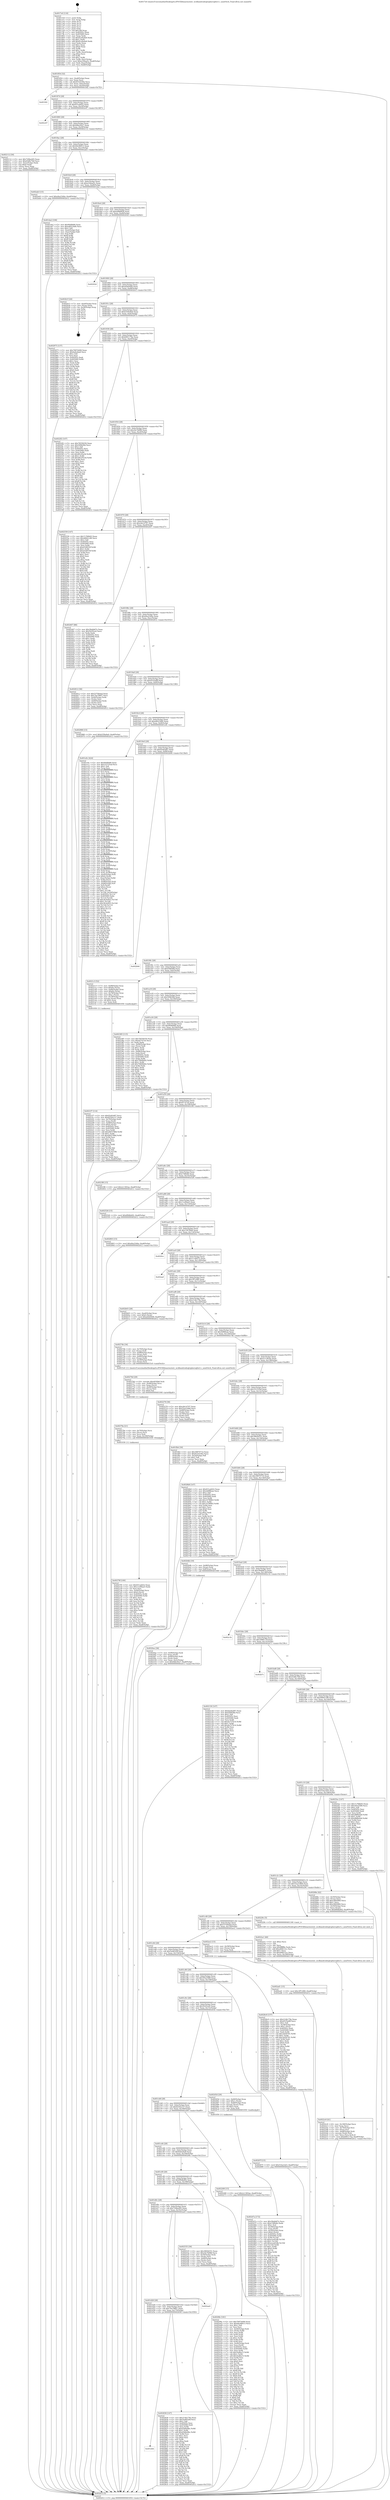 digraph "0x4017e0" {
  label = "0x4017e0 (/mnt/c/Users/mathe/Desktop/tcc/POCII/binaries/extr_wcdbandroidsqlciphersqlite3.c_unixFetch_Final-ollvm.out::main(0))"
  labelloc = "t"
  node[shape=record]

  Entry [label="",width=0.3,height=0.3,shape=circle,fillcolor=black,style=filled]
  "0x401854" [label="{
     0x401854 [32]\l
     | [instrs]\l
     &nbsp;&nbsp;0x401854 \<+6\>: mov -0xa8(%rbp),%eax\l
     &nbsp;&nbsp;0x40185a \<+2\>: mov %eax,%ecx\l
     &nbsp;&nbsp;0x40185c \<+6\>: sub $0x831b5362,%ecx\l
     &nbsp;&nbsp;0x401862 \<+6\>: mov %eax,-0xbc(%rbp)\l
     &nbsp;&nbsp;0x401868 \<+6\>: mov %ecx,-0xc0(%rbp)\l
     &nbsp;&nbsp;0x40186e \<+6\>: je 0000000000401fd2 \<main+0x7f2\>\l
  }"]
  "0x401fd2" [label="{
     0x401fd2\l
  }", style=dashed]
  "0x401874" [label="{
     0x401874 [28]\l
     | [instrs]\l
     &nbsp;&nbsp;0x401874 \<+5\>: jmp 0000000000401879 \<main+0x99\>\l
     &nbsp;&nbsp;0x401879 \<+6\>: mov -0xbc(%rbp),%eax\l
     &nbsp;&nbsp;0x40187f \<+5\>: sub $0x931add22,%eax\l
     &nbsp;&nbsp;0x401884 \<+6\>: mov %eax,-0xc4(%rbp)\l
     &nbsp;&nbsp;0x40188a \<+6\>: je 0000000000402c67 \<main+0x1487\>\l
  }"]
  Exit [label="",width=0.3,height=0.3,shape=circle,fillcolor=black,style=filled,peripheries=2]
  "0x402c67" [label="{
     0x402c67\l
  }", style=dashed]
  "0x401890" [label="{
     0x401890 [28]\l
     | [instrs]\l
     &nbsp;&nbsp;0x401890 \<+5\>: jmp 0000000000401895 \<main+0xb5\>\l
     &nbsp;&nbsp;0x401895 \<+6\>: mov -0xbc(%rbp),%eax\l
     &nbsp;&nbsp;0x40189b \<+5\>: sub $0x9dbc92e7,%eax\l
     &nbsp;&nbsp;0x4018a0 \<+6\>: mov %eax,-0xc8(%rbp)\l
     &nbsp;&nbsp;0x4018a6 \<+6\>: je 0000000000402112 \<main+0x932\>\l
  }"]
  "0x402ad1" [label="{
     0x402ad1 [15]\l
     | [instrs]\l
     &nbsp;&nbsp;0x402ad1 \<+10\>: movl $0x1ff7c080,-0xa8(%rbp)\l
     &nbsp;&nbsp;0x402adb \<+5\>: jmp 0000000000402d12 \<main+0x1532\>\l
  }"]
  "0x402112" [label="{
     0x402112 [30]\l
     | [instrs]\l
     &nbsp;&nbsp;0x402112 \<+5\>: mov $0x729ba265,%eax\l
     &nbsp;&nbsp;0x402117 \<+5\>: mov $0x43d6c7b9,%ecx\l
     &nbsp;&nbsp;0x40211c \<+3\>: mov -0x2c(%rbp),%edx\l
     &nbsp;&nbsp;0x40211f \<+3\>: cmp $0x0,%edx\l
     &nbsp;&nbsp;0x402122 \<+3\>: cmove %ecx,%eax\l
     &nbsp;&nbsp;0x402125 \<+6\>: mov %eax,-0xa8(%rbp)\l
     &nbsp;&nbsp;0x40212b \<+5\>: jmp 0000000000402d12 \<main+0x1532\>\l
  }"]
  "0x4018ac" [label="{
     0x4018ac [28]\l
     | [instrs]\l
     &nbsp;&nbsp;0x4018ac \<+5\>: jmp 00000000004018b1 \<main+0xd1\>\l
     &nbsp;&nbsp;0x4018b1 \<+6\>: mov -0xbc(%rbp),%eax\l
     &nbsp;&nbsp;0x4018b7 \<+5\>: sub $0x9dc96613,%eax\l
     &nbsp;&nbsp;0x4018bc \<+6\>: mov %eax,-0xcc(%rbp)\l
     &nbsp;&nbsp;0x4018c2 \<+6\>: je 0000000000402ab3 \<main+0x12d3\>\l
  }"]
  "0x401d44" [label="{
     0x401d44\l
  }", style=dashed]
  "0x402ab3" [label="{
     0x402ab3 [15]\l
     | [instrs]\l
     &nbsp;&nbsp;0x402ab3 \<+10\>: movl $0xd4a23d4a,-0xa8(%rbp)\l
     &nbsp;&nbsp;0x402abd \<+5\>: jmp 0000000000402d12 \<main+0x1532\>\l
  }"]
  "0x4018c8" [label="{
     0x4018c8 [28]\l
     | [instrs]\l
     &nbsp;&nbsp;0x4018c8 \<+5\>: jmp 00000000004018cd \<main+0xed\>\l
     &nbsp;&nbsp;0x4018cd \<+6\>: mov -0xbc(%rbp),%eax\l
     &nbsp;&nbsp;0x4018d3 \<+5\>: sub $0xa194aa5c,%eax\l
     &nbsp;&nbsp;0x4018d8 \<+6\>: mov %eax,-0xd0(%rbp)\l
     &nbsp;&nbsp;0x4018de \<+6\>: je 0000000000401da2 \<main+0x5c2\>\l
  }"]
  "0x402836" [label="{
     0x402836 [147]\l
     | [instrs]\l
     &nbsp;&nbsp;0x402836 \<+5\>: mov $0x214b179e,%eax\l
     &nbsp;&nbsp;0x40283b \<+5\>: mov $0x5ed8320f,%ecx\l
     &nbsp;&nbsp;0x402840 \<+2\>: mov $0x1,%dl\l
     &nbsp;&nbsp;0x402842 \<+7\>: mov 0x40505c,%esi\l
     &nbsp;&nbsp;0x402849 \<+7\>: mov 0x405060,%edi\l
     &nbsp;&nbsp;0x402850 \<+3\>: mov %esi,%r8d\l
     &nbsp;&nbsp;0x402853 \<+7\>: sub $0xd3b8e8bc,%r8d\l
     &nbsp;&nbsp;0x40285a \<+4\>: sub $0x1,%r8d\l
     &nbsp;&nbsp;0x40285e \<+7\>: add $0xd3b8e8bc,%r8d\l
     &nbsp;&nbsp;0x402865 \<+4\>: imul %r8d,%esi\l
     &nbsp;&nbsp;0x402869 \<+3\>: and $0x1,%esi\l
     &nbsp;&nbsp;0x40286c \<+3\>: cmp $0x0,%esi\l
     &nbsp;&nbsp;0x40286f \<+4\>: sete %r9b\l
     &nbsp;&nbsp;0x402873 \<+3\>: cmp $0xa,%edi\l
     &nbsp;&nbsp;0x402876 \<+4\>: setl %r10b\l
     &nbsp;&nbsp;0x40287a \<+3\>: mov %r9b,%r11b\l
     &nbsp;&nbsp;0x40287d \<+4\>: xor $0xff,%r11b\l
     &nbsp;&nbsp;0x402881 \<+3\>: mov %r10b,%bl\l
     &nbsp;&nbsp;0x402884 \<+3\>: xor $0xff,%bl\l
     &nbsp;&nbsp;0x402887 \<+3\>: xor $0x1,%dl\l
     &nbsp;&nbsp;0x40288a \<+3\>: mov %r11b,%r14b\l
     &nbsp;&nbsp;0x40288d \<+4\>: and $0xff,%r14b\l
     &nbsp;&nbsp;0x402891 \<+3\>: and %dl,%r9b\l
     &nbsp;&nbsp;0x402894 \<+3\>: mov %bl,%r15b\l
     &nbsp;&nbsp;0x402897 \<+4\>: and $0xff,%r15b\l
     &nbsp;&nbsp;0x40289b \<+3\>: and %dl,%r10b\l
     &nbsp;&nbsp;0x40289e \<+3\>: or %r9b,%r14b\l
     &nbsp;&nbsp;0x4028a1 \<+3\>: or %r10b,%r15b\l
     &nbsp;&nbsp;0x4028a4 \<+3\>: xor %r15b,%r14b\l
     &nbsp;&nbsp;0x4028a7 \<+3\>: or %bl,%r11b\l
     &nbsp;&nbsp;0x4028aa \<+4\>: xor $0xff,%r11b\l
     &nbsp;&nbsp;0x4028ae \<+3\>: or $0x1,%dl\l
     &nbsp;&nbsp;0x4028b1 \<+3\>: and %dl,%r11b\l
     &nbsp;&nbsp;0x4028b4 \<+3\>: or %r11b,%r14b\l
     &nbsp;&nbsp;0x4028b7 \<+4\>: test $0x1,%r14b\l
     &nbsp;&nbsp;0x4028bb \<+3\>: cmovne %ecx,%eax\l
     &nbsp;&nbsp;0x4028be \<+6\>: mov %eax,-0xa8(%rbp)\l
     &nbsp;&nbsp;0x4028c4 \<+5\>: jmp 0000000000402d12 \<main+0x1532\>\l
  }"]
  "0x401da2" [label="{
     0x401da2 [106]\l
     | [instrs]\l
     &nbsp;&nbsp;0x401da2 \<+5\>: mov $0x90d8466,%eax\l
     &nbsp;&nbsp;0x401da7 \<+5\>: mov $0xe80218d0,%ecx\l
     &nbsp;&nbsp;0x401dac \<+2\>: mov $0x1,%dl\l
     &nbsp;&nbsp;0x401dae \<+7\>: mov -0xa2(%rbp),%sil\l
     &nbsp;&nbsp;0x401db5 \<+7\>: mov -0xa1(%rbp),%dil\l
     &nbsp;&nbsp;0x401dbc \<+3\>: mov %sil,%r8b\l
     &nbsp;&nbsp;0x401dbf \<+4\>: xor $0xff,%r8b\l
     &nbsp;&nbsp;0x401dc3 \<+3\>: mov %dil,%r9b\l
     &nbsp;&nbsp;0x401dc6 \<+4\>: xor $0xff,%r9b\l
     &nbsp;&nbsp;0x401dca \<+3\>: xor $0x0,%dl\l
     &nbsp;&nbsp;0x401dcd \<+3\>: mov %r8b,%r10b\l
     &nbsp;&nbsp;0x401dd0 \<+4\>: and $0x0,%r10b\l
     &nbsp;&nbsp;0x401dd4 \<+3\>: and %dl,%sil\l
     &nbsp;&nbsp;0x401dd7 \<+3\>: mov %r9b,%r11b\l
     &nbsp;&nbsp;0x401dda \<+4\>: and $0x0,%r11b\l
     &nbsp;&nbsp;0x401dde \<+3\>: and %dl,%dil\l
     &nbsp;&nbsp;0x401de1 \<+3\>: or %sil,%r10b\l
     &nbsp;&nbsp;0x401de4 \<+3\>: or %dil,%r11b\l
     &nbsp;&nbsp;0x401de7 \<+3\>: xor %r11b,%r10b\l
     &nbsp;&nbsp;0x401dea \<+3\>: or %r9b,%r8b\l
     &nbsp;&nbsp;0x401ded \<+4\>: xor $0xff,%r8b\l
     &nbsp;&nbsp;0x401df1 \<+3\>: or $0x0,%dl\l
     &nbsp;&nbsp;0x401df4 \<+3\>: and %dl,%r8b\l
     &nbsp;&nbsp;0x401df7 \<+3\>: or %r8b,%r10b\l
     &nbsp;&nbsp;0x401dfa \<+4\>: test $0x1,%r10b\l
     &nbsp;&nbsp;0x401dfe \<+3\>: cmovne %ecx,%eax\l
     &nbsp;&nbsp;0x401e01 \<+6\>: mov %eax,-0xa8(%rbp)\l
     &nbsp;&nbsp;0x401e07 \<+5\>: jmp 0000000000402d12 \<main+0x1532\>\l
  }"]
  "0x4018e4" [label="{
     0x4018e4 [28]\l
     | [instrs]\l
     &nbsp;&nbsp;0x4018e4 \<+5\>: jmp 00000000004018e9 \<main+0x109\>\l
     &nbsp;&nbsp;0x4018e9 \<+6\>: mov -0xbc(%rbp),%eax\l
     &nbsp;&nbsp;0x4018ef \<+5\>: sub $0xad9bf626,%eax\l
     &nbsp;&nbsp;0x4018f4 \<+6\>: mov %eax,-0xd4(%rbp)\l
     &nbsp;&nbsp;0x4018fa \<+6\>: je 000000000040202d \<main+0x84d\>\l
  }"]
  "0x402d12" [label="{
     0x402d12 [5]\l
     | [instrs]\l
     &nbsp;&nbsp;0x402d12 \<+5\>: jmp 0000000000401854 \<main+0x74\>\l
  }"]
  "0x4017e0" [label="{
     0x4017e0 [116]\l
     | [instrs]\l
     &nbsp;&nbsp;0x4017e0 \<+1\>: push %rbp\l
     &nbsp;&nbsp;0x4017e1 \<+3\>: mov %rsp,%rbp\l
     &nbsp;&nbsp;0x4017e4 \<+2\>: push %r15\l
     &nbsp;&nbsp;0x4017e6 \<+2\>: push %r14\l
     &nbsp;&nbsp;0x4017e8 \<+2\>: push %r13\l
     &nbsp;&nbsp;0x4017ea \<+2\>: push %r12\l
     &nbsp;&nbsp;0x4017ec \<+1\>: push %rbx\l
     &nbsp;&nbsp;0x4017ed \<+7\>: sub $0x168,%rsp\l
     &nbsp;&nbsp;0x4017f4 \<+7\>: mov 0x40505c,%eax\l
     &nbsp;&nbsp;0x4017fb \<+7\>: mov 0x405060,%ecx\l
     &nbsp;&nbsp;0x401802 \<+2\>: mov %eax,%edx\l
     &nbsp;&nbsp;0x401804 \<+6\>: sub $0x81e6ade6,%edx\l
     &nbsp;&nbsp;0x40180a \<+3\>: sub $0x1,%edx\l
     &nbsp;&nbsp;0x40180d \<+6\>: add $0x81e6ade6,%edx\l
     &nbsp;&nbsp;0x401813 \<+3\>: imul %edx,%eax\l
     &nbsp;&nbsp;0x401816 \<+3\>: and $0x1,%eax\l
     &nbsp;&nbsp;0x401819 \<+3\>: cmp $0x0,%eax\l
     &nbsp;&nbsp;0x40181c \<+4\>: sete %r8b\l
     &nbsp;&nbsp;0x401820 \<+4\>: and $0x1,%r8b\l
     &nbsp;&nbsp;0x401824 \<+7\>: mov %r8b,-0xa2(%rbp)\l
     &nbsp;&nbsp;0x40182b \<+3\>: cmp $0xa,%ecx\l
     &nbsp;&nbsp;0x40182e \<+4\>: setl %r8b\l
     &nbsp;&nbsp;0x401832 \<+4\>: and $0x1,%r8b\l
     &nbsp;&nbsp;0x401836 \<+7\>: mov %r8b,-0xa1(%rbp)\l
     &nbsp;&nbsp;0x40183d \<+10\>: movl $0xa194aa5c,-0xa8(%rbp)\l
     &nbsp;&nbsp;0x401847 \<+6\>: mov %edi,-0xac(%rbp)\l
     &nbsp;&nbsp;0x40184d \<+7\>: mov %rsi,-0xb8(%rbp)\l
  }"]
  "0x401d28" [label="{
     0x401d28 [28]\l
     | [instrs]\l
     &nbsp;&nbsp;0x401d28 \<+5\>: jmp 0000000000401d2d \<main+0x54d\>\l
     &nbsp;&nbsp;0x401d2d \<+6\>: mov -0xbc(%rbp),%eax\l
     &nbsp;&nbsp;0x401d33 \<+5\>: sub $0x74a79807,%eax\l
     &nbsp;&nbsp;0x401d38 \<+6\>: mov %eax,-0x170(%rbp)\l
     &nbsp;&nbsp;0x401d3e \<+6\>: je 0000000000402836 \<main+0x1056\>\l
  }"]
  "0x40202d" [label="{
     0x40202d\l
  }", style=dashed]
  "0x401900" [label="{
     0x401900 [28]\l
     | [instrs]\l
     &nbsp;&nbsp;0x401900 \<+5\>: jmp 0000000000401905 \<main+0x125\>\l
     &nbsp;&nbsp;0x401905 \<+6\>: mov -0xbc(%rbp),%eax\l
     &nbsp;&nbsp;0x40190b \<+5\>: sub $0xaf2b0449,%eax\l
     &nbsp;&nbsp;0x401910 \<+6\>: mov %eax,-0xd8(%rbp)\l
     &nbsp;&nbsp;0x401916 \<+6\>: je 0000000000402b1f \<main+0x133f\>\l
  }"]
  "0x402ae0" [label="{
     0x402ae0\l
  }", style=dashed]
  "0x402b1f" [label="{
     0x402b1f [24]\l
     | [instrs]\l
     &nbsp;&nbsp;0x402b1f \<+7\>: mov -0xa0(%rbp),%rax\l
     &nbsp;&nbsp;0x402b26 \<+2\>: mov (%rax),%eax\l
     &nbsp;&nbsp;0x402b28 \<+4\>: lea -0x28(%rbp),%rsp\l
     &nbsp;&nbsp;0x402b2c \<+1\>: pop %rbx\l
     &nbsp;&nbsp;0x402b2d \<+2\>: pop %r12\l
     &nbsp;&nbsp;0x402b2f \<+2\>: pop %r13\l
     &nbsp;&nbsp;0x402b31 \<+2\>: pop %r14\l
     &nbsp;&nbsp;0x402b33 \<+2\>: pop %r15\l
     &nbsp;&nbsp;0x402b35 \<+1\>: pop %rbp\l
     &nbsp;&nbsp;0x402b36 \<+1\>: ret\l
  }"]
  "0x40191c" [label="{
     0x40191c [28]\l
     | [instrs]\l
     &nbsp;&nbsp;0x40191c \<+5\>: jmp 0000000000401921 \<main+0x141\>\l
     &nbsp;&nbsp;0x401921 \<+6\>: mov -0xbc(%rbp),%eax\l
     &nbsp;&nbsp;0x401927 \<+5\>: sub $0xb359a9a0,%eax\l
     &nbsp;&nbsp;0x40192c \<+6\>: mov %eax,-0xdc(%rbp)\l
     &nbsp;&nbsp;0x401932 \<+6\>: je 0000000000402975 \<main+0x1195\>\l
  }"]
  "0x40279f" [label="{
     0x40279f [100]\l
     | [instrs]\l
     &nbsp;&nbsp;0x40279f \<+5\>: mov $0x931add22,%eax\l
     &nbsp;&nbsp;0x4027a4 \<+5\>: mov $0x11e99aa5,%edx\l
     &nbsp;&nbsp;0x4027a9 \<+2\>: xor %esi,%esi\l
     &nbsp;&nbsp;0x4027ab \<+4\>: mov -0x40(%rbp),%rcx\l
     &nbsp;&nbsp;0x4027af \<+6\>: movl $0x0,(%rcx)\l
     &nbsp;&nbsp;0x4027b5 \<+8\>: mov 0x40505c,%r8d\l
     &nbsp;&nbsp;0x4027bd \<+8\>: mov 0x405060,%r9d\l
     &nbsp;&nbsp;0x4027c5 \<+3\>: sub $0x1,%esi\l
     &nbsp;&nbsp;0x4027c8 \<+3\>: mov %r8d,%r10d\l
     &nbsp;&nbsp;0x4027cb \<+3\>: add %esi,%r10d\l
     &nbsp;&nbsp;0x4027ce \<+4\>: imul %r10d,%r8d\l
     &nbsp;&nbsp;0x4027d2 \<+4\>: and $0x1,%r8d\l
     &nbsp;&nbsp;0x4027d6 \<+4\>: cmp $0x0,%r8d\l
     &nbsp;&nbsp;0x4027da \<+4\>: sete %r11b\l
     &nbsp;&nbsp;0x4027de \<+4\>: cmp $0xa,%r9d\l
     &nbsp;&nbsp;0x4027e2 \<+3\>: setl %bl\l
     &nbsp;&nbsp;0x4027e5 \<+3\>: mov %r11b,%r14b\l
     &nbsp;&nbsp;0x4027e8 \<+3\>: and %bl,%r14b\l
     &nbsp;&nbsp;0x4027eb \<+3\>: xor %bl,%r11b\l
     &nbsp;&nbsp;0x4027ee \<+3\>: or %r11b,%r14b\l
     &nbsp;&nbsp;0x4027f1 \<+4\>: test $0x1,%r14b\l
     &nbsp;&nbsp;0x4027f5 \<+3\>: cmovne %edx,%eax\l
     &nbsp;&nbsp;0x4027f8 \<+6\>: mov %eax,-0xa8(%rbp)\l
     &nbsp;&nbsp;0x4027fe \<+5\>: jmp 0000000000402d12 \<main+0x1532\>\l
  }"]
  "0x402975" [label="{
     0x402975 [137]\l
     | [instrs]\l
     &nbsp;&nbsp;0x402975 \<+5\>: mov $0x76974499,%eax\l
     &nbsp;&nbsp;0x40297a \<+5\>: mov $0x6afe2ba9,%ecx\l
     &nbsp;&nbsp;0x40297f \<+2\>: mov $0x1,%dl\l
     &nbsp;&nbsp;0x402981 \<+2\>: xor %esi,%esi\l
     &nbsp;&nbsp;0x402983 \<+7\>: mov 0x40505c,%edi\l
     &nbsp;&nbsp;0x40298a \<+8\>: mov 0x405060,%r8d\l
     &nbsp;&nbsp;0x402992 \<+3\>: sub $0x1,%esi\l
     &nbsp;&nbsp;0x402995 \<+3\>: mov %edi,%r9d\l
     &nbsp;&nbsp;0x402998 \<+3\>: add %esi,%r9d\l
     &nbsp;&nbsp;0x40299b \<+4\>: imul %r9d,%edi\l
     &nbsp;&nbsp;0x40299f \<+3\>: and $0x1,%edi\l
     &nbsp;&nbsp;0x4029a2 \<+3\>: cmp $0x0,%edi\l
     &nbsp;&nbsp;0x4029a5 \<+4\>: sete %r10b\l
     &nbsp;&nbsp;0x4029a9 \<+4\>: cmp $0xa,%r8d\l
     &nbsp;&nbsp;0x4029ad \<+4\>: setl %r11b\l
     &nbsp;&nbsp;0x4029b1 \<+3\>: mov %r10b,%bl\l
     &nbsp;&nbsp;0x4029b4 \<+3\>: xor $0xff,%bl\l
     &nbsp;&nbsp;0x4029b7 \<+3\>: mov %r11b,%r14b\l
     &nbsp;&nbsp;0x4029ba \<+4\>: xor $0xff,%r14b\l
     &nbsp;&nbsp;0x4029be \<+3\>: xor $0x1,%dl\l
     &nbsp;&nbsp;0x4029c1 \<+3\>: mov %bl,%r15b\l
     &nbsp;&nbsp;0x4029c4 \<+4\>: and $0xff,%r15b\l
     &nbsp;&nbsp;0x4029c8 \<+3\>: and %dl,%r10b\l
     &nbsp;&nbsp;0x4029cb \<+3\>: mov %r14b,%r12b\l
     &nbsp;&nbsp;0x4029ce \<+4\>: and $0xff,%r12b\l
     &nbsp;&nbsp;0x4029d2 \<+3\>: and %dl,%r11b\l
     &nbsp;&nbsp;0x4029d5 \<+3\>: or %r10b,%r15b\l
     &nbsp;&nbsp;0x4029d8 \<+3\>: or %r11b,%r12b\l
     &nbsp;&nbsp;0x4029db \<+3\>: xor %r12b,%r15b\l
     &nbsp;&nbsp;0x4029de \<+3\>: or %r14b,%bl\l
     &nbsp;&nbsp;0x4029e1 \<+3\>: xor $0xff,%bl\l
     &nbsp;&nbsp;0x4029e4 \<+3\>: or $0x1,%dl\l
     &nbsp;&nbsp;0x4029e7 \<+2\>: and %dl,%bl\l
     &nbsp;&nbsp;0x4029e9 \<+3\>: or %bl,%r15b\l
     &nbsp;&nbsp;0x4029ec \<+4\>: test $0x1,%r15b\l
     &nbsp;&nbsp;0x4029f0 \<+3\>: cmovne %ecx,%eax\l
     &nbsp;&nbsp;0x4029f3 \<+6\>: mov %eax,-0xa8(%rbp)\l
     &nbsp;&nbsp;0x4029f9 \<+5\>: jmp 0000000000402d12 \<main+0x1532\>\l
  }"]
  "0x401938" [label="{
     0x401938 [28]\l
     | [instrs]\l
     &nbsp;&nbsp;0x401938 \<+5\>: jmp 000000000040193d \<main+0x15d\>\l
     &nbsp;&nbsp;0x40193d \<+6\>: mov -0xbc(%rbp),%eax\l
     &nbsp;&nbsp;0x401943 \<+5\>: sub $0xb99117ba,%eax\l
     &nbsp;&nbsp;0x401948 \<+6\>: mov %eax,-0xe0(%rbp)\l
     &nbsp;&nbsp;0x40194e \<+6\>: je 00000000004022f2 \<main+0xb12\>\l
  }"]
  "0x40278a" [label="{
     0x40278a [21]\l
     | [instrs]\l
     &nbsp;&nbsp;0x40278a \<+4\>: mov -0x70(%rbp),%rcx\l
     &nbsp;&nbsp;0x40278e \<+3\>: mov (%rcx),%rcx\l
     &nbsp;&nbsp;0x402791 \<+3\>: mov %rcx,%rdi\l
     &nbsp;&nbsp;0x402794 \<+6\>: mov %eax,-0x184(%rbp)\l
     &nbsp;&nbsp;0x40279a \<+5\>: call 0000000000401030 \<free@plt\>\l
     | [calls]\l
     &nbsp;&nbsp;0x401030 \{1\} (unknown)\l
  }"]
  "0x4022f2" [label="{
     0x4022f2 [147]\l
     | [instrs]\l
     &nbsp;&nbsp;0x4022f2 \<+5\>: mov $0x78559250,%eax\l
     &nbsp;&nbsp;0x4022f7 \<+5\>: mov $0x509b56d,%ecx\l
     &nbsp;&nbsp;0x4022fc \<+2\>: mov $0x1,%dl\l
     &nbsp;&nbsp;0x4022fe \<+7\>: mov 0x40505c,%esi\l
     &nbsp;&nbsp;0x402305 \<+7\>: mov 0x405060,%edi\l
     &nbsp;&nbsp;0x40230c \<+3\>: mov %esi,%r8d\l
     &nbsp;&nbsp;0x40230f \<+7\>: sub $0x481d5a3d,%r8d\l
     &nbsp;&nbsp;0x402316 \<+4\>: sub $0x1,%r8d\l
     &nbsp;&nbsp;0x40231a \<+7\>: add $0x481d5a3d,%r8d\l
     &nbsp;&nbsp;0x402321 \<+4\>: imul %r8d,%esi\l
     &nbsp;&nbsp;0x402325 \<+3\>: and $0x1,%esi\l
     &nbsp;&nbsp;0x402328 \<+3\>: cmp $0x0,%esi\l
     &nbsp;&nbsp;0x40232b \<+4\>: sete %r9b\l
     &nbsp;&nbsp;0x40232f \<+3\>: cmp $0xa,%edi\l
     &nbsp;&nbsp;0x402332 \<+4\>: setl %r10b\l
     &nbsp;&nbsp;0x402336 \<+3\>: mov %r9b,%r11b\l
     &nbsp;&nbsp;0x402339 \<+4\>: xor $0xff,%r11b\l
     &nbsp;&nbsp;0x40233d \<+3\>: mov %r10b,%bl\l
     &nbsp;&nbsp;0x402340 \<+3\>: xor $0xff,%bl\l
     &nbsp;&nbsp;0x402343 \<+3\>: xor $0x1,%dl\l
     &nbsp;&nbsp;0x402346 \<+3\>: mov %r11b,%r14b\l
     &nbsp;&nbsp;0x402349 \<+4\>: and $0xff,%r14b\l
     &nbsp;&nbsp;0x40234d \<+3\>: and %dl,%r9b\l
     &nbsp;&nbsp;0x402350 \<+3\>: mov %bl,%r15b\l
     &nbsp;&nbsp;0x402353 \<+4\>: and $0xff,%r15b\l
     &nbsp;&nbsp;0x402357 \<+3\>: and %dl,%r10b\l
     &nbsp;&nbsp;0x40235a \<+3\>: or %r9b,%r14b\l
     &nbsp;&nbsp;0x40235d \<+3\>: or %r10b,%r15b\l
     &nbsp;&nbsp;0x402360 \<+3\>: xor %r15b,%r14b\l
     &nbsp;&nbsp;0x402363 \<+3\>: or %bl,%r11b\l
     &nbsp;&nbsp;0x402366 \<+4\>: xor $0xff,%r11b\l
     &nbsp;&nbsp;0x40236a \<+3\>: or $0x1,%dl\l
     &nbsp;&nbsp;0x40236d \<+3\>: and %dl,%r11b\l
     &nbsp;&nbsp;0x402370 \<+3\>: or %r11b,%r14b\l
     &nbsp;&nbsp;0x402373 \<+4\>: test $0x1,%r14b\l
     &nbsp;&nbsp;0x402377 \<+3\>: cmovne %ecx,%eax\l
     &nbsp;&nbsp;0x40237a \<+6\>: mov %eax,-0xa8(%rbp)\l
     &nbsp;&nbsp;0x402380 \<+5\>: jmp 0000000000402d12 \<main+0x1532\>\l
  }"]
  "0x401954" [label="{
     0x401954 [28]\l
     | [instrs]\l
     &nbsp;&nbsp;0x401954 \<+5\>: jmp 0000000000401959 \<main+0x179\>\l
     &nbsp;&nbsp;0x401959 \<+6\>: mov -0xbc(%rbp),%eax\l
     &nbsp;&nbsp;0x40195f \<+5\>: sub $0xc6e7b688,%eax\l
     &nbsp;&nbsp;0x401964 \<+6\>: mov %eax,-0xe4(%rbp)\l
     &nbsp;&nbsp;0x40196a \<+6\>: je 0000000000402559 \<main+0xd79\>\l
  }"]
  "0x40276d" [label="{
     0x40276d [29]\l
     | [instrs]\l
     &nbsp;&nbsp;0x40276d \<+10\>: movabs $0x4030b6,%rdi\l
     &nbsp;&nbsp;0x402777 \<+4\>: mov -0x48(%rbp),%rcx\l
     &nbsp;&nbsp;0x40277b \<+2\>: mov %eax,(%rcx)\l
     &nbsp;&nbsp;0x40277d \<+4\>: mov -0x48(%rbp),%rcx\l
     &nbsp;&nbsp;0x402781 \<+2\>: mov (%rcx),%esi\l
     &nbsp;&nbsp;0x402783 \<+2\>: mov $0x0,%al\l
     &nbsp;&nbsp;0x402785 \<+5\>: call 0000000000401040 \<printf@plt\>\l
     | [calls]\l
     &nbsp;&nbsp;0x401040 \{1\} (unknown)\l
  }"]
  "0x402559" [label="{
     0x402559 [147]\l
     | [instrs]\l
     &nbsp;&nbsp;0x402559 \<+5\>: mov $0x7c766b93,%eax\l
     &nbsp;&nbsp;0x40255e \<+5\>: mov $0x46841c89,%ecx\l
     &nbsp;&nbsp;0x402563 \<+2\>: mov $0x1,%dl\l
     &nbsp;&nbsp;0x402565 \<+7\>: mov 0x40505c,%esi\l
     &nbsp;&nbsp;0x40256c \<+7\>: mov 0x405060,%edi\l
     &nbsp;&nbsp;0x402573 \<+3\>: mov %esi,%r8d\l
     &nbsp;&nbsp;0x402576 \<+7\>: sub $0xd1fd010f,%r8d\l
     &nbsp;&nbsp;0x40257d \<+4\>: sub $0x1,%r8d\l
     &nbsp;&nbsp;0x402581 \<+7\>: add $0xd1fd010f,%r8d\l
     &nbsp;&nbsp;0x402588 \<+4\>: imul %r8d,%esi\l
     &nbsp;&nbsp;0x40258c \<+3\>: and $0x1,%esi\l
     &nbsp;&nbsp;0x40258f \<+3\>: cmp $0x0,%esi\l
     &nbsp;&nbsp;0x402592 \<+4\>: sete %r9b\l
     &nbsp;&nbsp;0x402596 \<+3\>: cmp $0xa,%edi\l
     &nbsp;&nbsp;0x402599 \<+4\>: setl %r10b\l
     &nbsp;&nbsp;0x40259d \<+3\>: mov %r9b,%r11b\l
     &nbsp;&nbsp;0x4025a0 \<+4\>: xor $0xff,%r11b\l
     &nbsp;&nbsp;0x4025a4 \<+3\>: mov %r10b,%bl\l
     &nbsp;&nbsp;0x4025a7 \<+3\>: xor $0xff,%bl\l
     &nbsp;&nbsp;0x4025aa \<+3\>: xor $0x0,%dl\l
     &nbsp;&nbsp;0x4025ad \<+3\>: mov %r11b,%r14b\l
     &nbsp;&nbsp;0x4025b0 \<+4\>: and $0x0,%r14b\l
     &nbsp;&nbsp;0x4025b4 \<+3\>: and %dl,%r9b\l
     &nbsp;&nbsp;0x4025b7 \<+3\>: mov %bl,%r15b\l
     &nbsp;&nbsp;0x4025ba \<+4\>: and $0x0,%r15b\l
     &nbsp;&nbsp;0x4025be \<+3\>: and %dl,%r10b\l
     &nbsp;&nbsp;0x4025c1 \<+3\>: or %r9b,%r14b\l
     &nbsp;&nbsp;0x4025c4 \<+3\>: or %r10b,%r15b\l
     &nbsp;&nbsp;0x4025c7 \<+3\>: xor %r15b,%r14b\l
     &nbsp;&nbsp;0x4025ca \<+3\>: or %bl,%r11b\l
     &nbsp;&nbsp;0x4025cd \<+4\>: xor $0xff,%r11b\l
     &nbsp;&nbsp;0x4025d1 \<+3\>: or $0x0,%dl\l
     &nbsp;&nbsp;0x4025d4 \<+3\>: and %dl,%r11b\l
     &nbsp;&nbsp;0x4025d7 \<+3\>: or %r11b,%r14b\l
     &nbsp;&nbsp;0x4025da \<+4\>: test $0x1,%r14b\l
     &nbsp;&nbsp;0x4025de \<+3\>: cmovne %ecx,%eax\l
     &nbsp;&nbsp;0x4025e1 \<+6\>: mov %eax,-0xa8(%rbp)\l
     &nbsp;&nbsp;0x4025e7 \<+5\>: jmp 0000000000402d12 \<main+0x1532\>\l
  }"]
  "0x401970" [label="{
     0x401970 [28]\l
     | [instrs]\l
     &nbsp;&nbsp;0x401970 \<+5\>: jmp 0000000000401975 \<main+0x195\>\l
     &nbsp;&nbsp;0x401975 \<+6\>: mov -0xbc(%rbp),%eax\l
     &nbsp;&nbsp;0x40197b \<+5\>: sub $0xcbb14707,%eax\l
     &nbsp;&nbsp;0x401980 \<+6\>: mov %eax,-0xe8(%rbp)\l
     &nbsp;&nbsp;0x401986 \<+6\>: je 0000000000402407 \<main+0xc27\>\l
  }"]
  "0x401d0c" [label="{
     0x401d0c [28]\l
     | [instrs]\l
     &nbsp;&nbsp;0x401d0c \<+5\>: jmp 0000000000401d11 \<main+0x531\>\l
     &nbsp;&nbsp;0x401d11 \<+6\>: mov -0xbc(%rbp),%eax\l
     &nbsp;&nbsp;0x401d17 \<+5\>: sub $0x729ba265,%eax\l
     &nbsp;&nbsp;0x401d1c \<+6\>: mov %eax,-0x16c(%rbp)\l
     &nbsp;&nbsp;0x401d22 \<+6\>: je 0000000000402ae0 \<main+0x1300\>\l
  }"]
  "0x402407" [label="{
     0x402407 [86]\l
     | [instrs]\l
     &nbsp;&nbsp;0x402407 \<+5\>: mov $0x39abb67e,%eax\l
     &nbsp;&nbsp;0x40240c \<+5\>: mov $0x5fc93ce0,%ecx\l
     &nbsp;&nbsp;0x402411 \<+2\>: xor %edx,%edx\l
     &nbsp;&nbsp;0x402413 \<+7\>: mov 0x40505c,%esi\l
     &nbsp;&nbsp;0x40241a \<+7\>: mov 0x405060,%edi\l
     &nbsp;&nbsp;0x402421 \<+3\>: sub $0x1,%edx\l
     &nbsp;&nbsp;0x402424 \<+3\>: mov %esi,%r8d\l
     &nbsp;&nbsp;0x402427 \<+3\>: add %edx,%r8d\l
     &nbsp;&nbsp;0x40242a \<+4\>: imul %r8d,%esi\l
     &nbsp;&nbsp;0x40242e \<+3\>: and $0x1,%esi\l
     &nbsp;&nbsp;0x402431 \<+3\>: cmp $0x0,%esi\l
     &nbsp;&nbsp;0x402434 \<+4\>: sete %r9b\l
     &nbsp;&nbsp;0x402438 \<+3\>: cmp $0xa,%edi\l
     &nbsp;&nbsp;0x40243b \<+4\>: setl %r10b\l
     &nbsp;&nbsp;0x40243f \<+3\>: mov %r9b,%r11b\l
     &nbsp;&nbsp;0x402442 \<+3\>: and %r10b,%r11b\l
     &nbsp;&nbsp;0x402445 \<+3\>: xor %r10b,%r9b\l
     &nbsp;&nbsp;0x402448 \<+3\>: or %r9b,%r11b\l
     &nbsp;&nbsp;0x40244b \<+4\>: test $0x1,%r11b\l
     &nbsp;&nbsp;0x40244f \<+3\>: cmovne %ecx,%eax\l
     &nbsp;&nbsp;0x402452 \<+6\>: mov %eax,-0xa8(%rbp)\l
     &nbsp;&nbsp;0x402458 \<+5\>: jmp 0000000000402d12 \<main+0x1532\>\l
  }"]
  "0x40198c" [label="{
     0x40198c [28]\l
     | [instrs]\l
     &nbsp;&nbsp;0x40198c \<+5\>: jmp 0000000000401991 \<main+0x1b1\>\l
     &nbsp;&nbsp;0x401991 \<+6\>: mov -0xbc(%rbp),%eax\l
     &nbsp;&nbsp;0x401997 \<+5\>: sub $0xd4a23d4a,%eax\l
     &nbsp;&nbsp;0x40199c \<+6\>: mov %eax,-0xec(%rbp)\l
     &nbsp;&nbsp;0x4019a2 \<+6\>: je 0000000000402812 \<main+0x1032\>\l
  }"]
  "0x402535" [label="{
     0x402535 [36]\l
     | [instrs]\l
     &nbsp;&nbsp;0x402535 \<+5\>: mov $0x3893b551,%eax\l
     &nbsp;&nbsp;0x40253a \<+5\>: mov $0xc6e7b688,%ecx\l
     &nbsp;&nbsp;0x40253f \<+4\>: mov -0x50(%rbp),%rdx\l
     &nbsp;&nbsp;0x402543 \<+2\>: mov (%rdx),%esi\l
     &nbsp;&nbsp;0x402545 \<+4\>: mov -0x60(%rbp),%rdx\l
     &nbsp;&nbsp;0x402549 \<+2\>: cmp (%rdx),%esi\l
     &nbsp;&nbsp;0x40254b \<+3\>: cmovl %ecx,%eax\l
     &nbsp;&nbsp;0x40254e \<+6\>: mov %eax,-0xa8(%rbp)\l
     &nbsp;&nbsp;0x402554 \<+5\>: jmp 0000000000402d12 \<main+0x1532\>\l
  }"]
  "0x402812" [label="{
     0x402812 [36]\l
     | [instrs]\l
     &nbsp;&nbsp;0x402812 \<+5\>: mov $0x5370b4ad,%eax\l
     &nbsp;&nbsp;0x402817 \<+5\>: mov $0x74a79807,%ecx\l
     &nbsp;&nbsp;0x40281c \<+4\>: mov -0x40(%rbp),%rdx\l
     &nbsp;&nbsp;0x402820 \<+2\>: mov (%rdx),%esi\l
     &nbsp;&nbsp;0x402822 \<+4\>: mov -0x60(%rbp),%rdx\l
     &nbsp;&nbsp;0x402826 \<+2\>: cmp (%rdx),%esi\l
     &nbsp;&nbsp;0x402828 \<+3\>: cmovl %ecx,%eax\l
     &nbsp;&nbsp;0x40282b \<+6\>: mov %eax,-0xa8(%rbp)\l
     &nbsp;&nbsp;0x402831 \<+5\>: jmp 0000000000402d12 \<main+0x1532\>\l
  }"]
  "0x4019a8" [label="{
     0x4019a8 [28]\l
     | [instrs]\l
     &nbsp;&nbsp;0x4019a8 \<+5\>: jmp 00000000004019ad \<main+0x1cd\>\l
     &nbsp;&nbsp;0x4019ad \<+6\>: mov -0xbc(%rbp),%eax\l
     &nbsp;&nbsp;0x4019b3 \<+5\>: sub $0xd535a0ff,%eax\l
     &nbsp;&nbsp;0x4019b8 \<+6\>: mov %eax,-0xf0(%rbp)\l
     &nbsp;&nbsp;0x4019be \<+6\>: je 0000000000402966 \<main+0x1186\>\l
  }"]
  "0x401cf0" [label="{
     0x401cf0 [28]\l
     | [instrs]\l
     &nbsp;&nbsp;0x401cf0 \<+5\>: jmp 0000000000401cf5 \<main+0x515\>\l
     &nbsp;&nbsp;0x401cf5 \<+6\>: mov -0xbc(%rbp),%eax\l
     &nbsp;&nbsp;0x401cfb \<+5\>: sub $0x6f9dbd02,%eax\l
     &nbsp;&nbsp;0x401d00 \<+6\>: mov %eax,-0x168(%rbp)\l
     &nbsp;&nbsp;0x401d06 \<+6\>: je 0000000000402535 \<main+0xd55\>\l
  }"]
  "0x402966" [label="{
     0x402966 [15]\l
     | [instrs]\l
     &nbsp;&nbsp;0x402966 \<+10\>: movl $0xb359a9a0,-0xa8(%rbp)\l
     &nbsp;&nbsp;0x402970 \<+5\>: jmp 0000000000402d12 \<main+0x1532\>\l
  }"]
  "0x4019c4" [label="{
     0x4019c4 [28]\l
     | [instrs]\l
     &nbsp;&nbsp;0x4019c4 \<+5\>: jmp 00000000004019c9 \<main+0x1e9\>\l
     &nbsp;&nbsp;0x4019c9 \<+6\>: mov -0xbc(%rbp),%eax\l
     &nbsp;&nbsp;0x4019cf \<+5\>: sub $0xe80218d0,%eax\l
     &nbsp;&nbsp;0x4019d4 \<+6\>: mov %eax,-0xf4(%rbp)\l
     &nbsp;&nbsp;0x4019da \<+6\>: je 0000000000401e0c \<main+0x62c\>\l
  }"]
  "0x4029fe" [label="{
     0x4029fe [181]\l
     | [instrs]\l
     &nbsp;&nbsp;0x4029fe \<+5\>: mov $0x76974499,%eax\l
     &nbsp;&nbsp;0x402a03 \<+5\>: mov $0x9dc96613,%ecx\l
     &nbsp;&nbsp;0x402a08 \<+2\>: mov $0x1,%dl\l
     &nbsp;&nbsp;0x402a0a \<+2\>: xor %esi,%esi\l
     &nbsp;&nbsp;0x402a0c \<+4\>: mov -0x40(%rbp),%rdi\l
     &nbsp;&nbsp;0x402a10 \<+3\>: mov (%rdi),%r8d\l
     &nbsp;&nbsp;0x402a13 \<+3\>: mov %esi,%r9d\l
     &nbsp;&nbsp;0x402a16 \<+3\>: sub %r8d,%r9d\l
     &nbsp;&nbsp;0x402a19 \<+3\>: mov %esi,%r8d\l
     &nbsp;&nbsp;0x402a1c \<+4\>: sub $0x1,%r8d\l
     &nbsp;&nbsp;0x402a20 \<+3\>: add %r8d,%r9d\l
     &nbsp;&nbsp;0x402a23 \<+3\>: sub %r9d,%esi\l
     &nbsp;&nbsp;0x402a26 \<+4\>: mov -0x40(%rbp),%rdi\l
     &nbsp;&nbsp;0x402a2a \<+2\>: mov %esi,(%rdi)\l
     &nbsp;&nbsp;0x402a2c \<+7\>: mov 0x40505c,%esi\l
     &nbsp;&nbsp;0x402a33 \<+8\>: mov 0x405060,%r8d\l
     &nbsp;&nbsp;0x402a3b \<+3\>: mov %esi,%r9d\l
     &nbsp;&nbsp;0x402a3e \<+7\>: sub $0x5ed6a15,%r9d\l
     &nbsp;&nbsp;0x402a45 \<+4\>: sub $0x1,%r9d\l
     &nbsp;&nbsp;0x402a49 \<+7\>: add $0x5ed6a15,%r9d\l
     &nbsp;&nbsp;0x402a50 \<+4\>: imul %r9d,%esi\l
     &nbsp;&nbsp;0x402a54 \<+3\>: and $0x1,%esi\l
     &nbsp;&nbsp;0x402a57 \<+3\>: cmp $0x0,%esi\l
     &nbsp;&nbsp;0x402a5a \<+4\>: sete %r10b\l
     &nbsp;&nbsp;0x402a5e \<+4\>: cmp $0xa,%r8d\l
     &nbsp;&nbsp;0x402a62 \<+4\>: setl %r11b\l
     &nbsp;&nbsp;0x402a66 \<+3\>: mov %r10b,%bl\l
     &nbsp;&nbsp;0x402a69 \<+3\>: xor $0xff,%bl\l
     &nbsp;&nbsp;0x402a6c \<+3\>: mov %r11b,%r14b\l
     &nbsp;&nbsp;0x402a6f \<+4\>: xor $0xff,%r14b\l
     &nbsp;&nbsp;0x402a73 \<+3\>: xor $0x0,%dl\l
     &nbsp;&nbsp;0x402a76 \<+3\>: mov %bl,%r15b\l
     &nbsp;&nbsp;0x402a79 \<+4\>: and $0x0,%r15b\l
     &nbsp;&nbsp;0x402a7d \<+3\>: and %dl,%r10b\l
     &nbsp;&nbsp;0x402a80 \<+3\>: mov %r14b,%r12b\l
     &nbsp;&nbsp;0x402a83 \<+4\>: and $0x0,%r12b\l
     &nbsp;&nbsp;0x402a87 \<+3\>: and %dl,%r11b\l
     &nbsp;&nbsp;0x402a8a \<+3\>: or %r10b,%r15b\l
     &nbsp;&nbsp;0x402a8d \<+3\>: or %r11b,%r12b\l
     &nbsp;&nbsp;0x402a90 \<+3\>: xor %r12b,%r15b\l
     &nbsp;&nbsp;0x402a93 \<+3\>: or %r14b,%bl\l
     &nbsp;&nbsp;0x402a96 \<+3\>: xor $0xff,%bl\l
     &nbsp;&nbsp;0x402a99 \<+3\>: or $0x0,%dl\l
     &nbsp;&nbsp;0x402a9c \<+2\>: and %dl,%bl\l
     &nbsp;&nbsp;0x402a9e \<+3\>: or %bl,%r15b\l
     &nbsp;&nbsp;0x402aa1 \<+4\>: test $0x1,%r15b\l
     &nbsp;&nbsp;0x402aa5 \<+3\>: cmovne %ecx,%eax\l
     &nbsp;&nbsp;0x402aa8 \<+6\>: mov %eax,-0xa8(%rbp)\l
     &nbsp;&nbsp;0x402aae \<+5\>: jmp 0000000000402d12 \<main+0x1532\>\l
  }"]
  "0x401e0c" [label="{
     0x401e0c [424]\l
     | [instrs]\l
     &nbsp;&nbsp;0x401e0c \<+5\>: mov $0x90d8466,%eax\l
     &nbsp;&nbsp;0x401e11 \<+5\>: mov $0x331535af,%ecx\l
     &nbsp;&nbsp;0x401e16 \<+2\>: mov $0x1,%dl\l
     &nbsp;&nbsp;0x401e18 \<+3\>: mov %rsp,%rsi\l
     &nbsp;&nbsp;0x401e1b \<+4\>: add $0xfffffffffffffff0,%rsi\l
     &nbsp;&nbsp;0x401e1f \<+3\>: mov %rsi,%rsp\l
     &nbsp;&nbsp;0x401e22 \<+7\>: mov %rsi,-0xa0(%rbp)\l
     &nbsp;&nbsp;0x401e29 \<+3\>: mov %rsp,%rsi\l
     &nbsp;&nbsp;0x401e2c \<+4\>: add $0xfffffffffffffff0,%rsi\l
     &nbsp;&nbsp;0x401e30 \<+3\>: mov %rsi,%rsp\l
     &nbsp;&nbsp;0x401e33 \<+3\>: mov %rsp,%rdi\l
     &nbsp;&nbsp;0x401e36 \<+4\>: add $0xfffffffffffffff0,%rdi\l
     &nbsp;&nbsp;0x401e3a \<+3\>: mov %rdi,%rsp\l
     &nbsp;&nbsp;0x401e3d \<+7\>: mov %rdi,-0x98(%rbp)\l
     &nbsp;&nbsp;0x401e44 \<+3\>: mov %rsp,%rdi\l
     &nbsp;&nbsp;0x401e47 \<+4\>: add $0xfffffffffffffff0,%rdi\l
     &nbsp;&nbsp;0x401e4b \<+3\>: mov %rdi,%rsp\l
     &nbsp;&nbsp;0x401e4e \<+7\>: mov %rdi,-0x90(%rbp)\l
     &nbsp;&nbsp;0x401e55 \<+3\>: mov %rsp,%rdi\l
     &nbsp;&nbsp;0x401e58 \<+4\>: add $0xfffffffffffffff0,%rdi\l
     &nbsp;&nbsp;0x401e5c \<+3\>: mov %rdi,%rsp\l
     &nbsp;&nbsp;0x401e5f \<+7\>: mov %rdi,-0x88(%rbp)\l
     &nbsp;&nbsp;0x401e66 \<+3\>: mov %rsp,%rdi\l
     &nbsp;&nbsp;0x401e69 \<+4\>: add $0xfffffffffffffff0,%rdi\l
     &nbsp;&nbsp;0x401e6d \<+3\>: mov %rdi,%rsp\l
     &nbsp;&nbsp;0x401e70 \<+4\>: mov %rdi,-0x80(%rbp)\l
     &nbsp;&nbsp;0x401e74 \<+3\>: mov %rsp,%rdi\l
     &nbsp;&nbsp;0x401e77 \<+4\>: add $0xfffffffffffffff0,%rdi\l
     &nbsp;&nbsp;0x401e7b \<+3\>: mov %rdi,%rsp\l
     &nbsp;&nbsp;0x401e7e \<+4\>: mov %rdi,-0x78(%rbp)\l
     &nbsp;&nbsp;0x401e82 \<+3\>: mov %rsp,%rdi\l
     &nbsp;&nbsp;0x401e85 \<+4\>: add $0xfffffffffffffff0,%rdi\l
     &nbsp;&nbsp;0x401e89 \<+3\>: mov %rdi,%rsp\l
     &nbsp;&nbsp;0x401e8c \<+4\>: mov %rdi,-0x70(%rbp)\l
     &nbsp;&nbsp;0x401e90 \<+3\>: mov %rsp,%rdi\l
     &nbsp;&nbsp;0x401e93 \<+4\>: add $0xfffffffffffffff0,%rdi\l
     &nbsp;&nbsp;0x401e97 \<+3\>: mov %rdi,%rsp\l
     &nbsp;&nbsp;0x401e9a \<+4\>: mov %rdi,-0x68(%rbp)\l
     &nbsp;&nbsp;0x401e9e \<+3\>: mov %rsp,%rdi\l
     &nbsp;&nbsp;0x401ea1 \<+4\>: add $0xfffffffffffffff0,%rdi\l
     &nbsp;&nbsp;0x401ea5 \<+3\>: mov %rdi,%rsp\l
     &nbsp;&nbsp;0x401ea8 \<+4\>: mov %rdi,-0x60(%rbp)\l
     &nbsp;&nbsp;0x401eac \<+3\>: mov %rsp,%rdi\l
     &nbsp;&nbsp;0x401eaf \<+4\>: add $0xfffffffffffffff0,%rdi\l
     &nbsp;&nbsp;0x401eb3 \<+3\>: mov %rdi,%rsp\l
     &nbsp;&nbsp;0x401eb6 \<+4\>: mov %rdi,-0x58(%rbp)\l
     &nbsp;&nbsp;0x401eba \<+3\>: mov %rsp,%rdi\l
     &nbsp;&nbsp;0x401ebd \<+4\>: add $0xfffffffffffffff0,%rdi\l
     &nbsp;&nbsp;0x401ec1 \<+3\>: mov %rdi,%rsp\l
     &nbsp;&nbsp;0x401ec4 \<+4\>: mov %rdi,-0x50(%rbp)\l
     &nbsp;&nbsp;0x401ec8 \<+3\>: mov %rsp,%rdi\l
     &nbsp;&nbsp;0x401ecb \<+4\>: add $0xfffffffffffffff0,%rdi\l
     &nbsp;&nbsp;0x401ecf \<+3\>: mov %rdi,%rsp\l
     &nbsp;&nbsp;0x401ed2 \<+4\>: mov %rdi,-0x48(%rbp)\l
     &nbsp;&nbsp;0x401ed6 \<+3\>: mov %rsp,%rdi\l
     &nbsp;&nbsp;0x401ed9 \<+4\>: add $0xfffffffffffffff0,%rdi\l
     &nbsp;&nbsp;0x401edd \<+3\>: mov %rdi,%rsp\l
     &nbsp;&nbsp;0x401ee0 \<+4\>: mov %rdi,-0x40(%rbp)\l
     &nbsp;&nbsp;0x401ee4 \<+3\>: mov %rsp,%rdi\l
     &nbsp;&nbsp;0x401ee7 \<+4\>: add $0xfffffffffffffff0,%rdi\l
     &nbsp;&nbsp;0x401eeb \<+3\>: mov %rdi,%rsp\l
     &nbsp;&nbsp;0x401eee \<+4\>: mov %rdi,-0x38(%rbp)\l
     &nbsp;&nbsp;0x401ef2 \<+7\>: mov -0xa0(%rbp),%rdi\l
     &nbsp;&nbsp;0x401ef9 \<+6\>: movl $0x0,(%rdi)\l
     &nbsp;&nbsp;0x401eff \<+7\>: mov -0xac(%rbp),%r8d\l
     &nbsp;&nbsp;0x401f06 \<+3\>: mov %r8d,(%rsi)\l
     &nbsp;&nbsp;0x401f09 \<+7\>: mov -0x98(%rbp),%rdi\l
     &nbsp;&nbsp;0x401f10 \<+7\>: mov -0xb8(%rbp),%r9\l
     &nbsp;&nbsp;0x401f17 \<+3\>: mov %r9,(%rdi)\l
     &nbsp;&nbsp;0x401f1a \<+3\>: cmpl $0x2,(%rsi)\l
     &nbsp;&nbsp;0x401f1d \<+4\>: setne %r10b\l
     &nbsp;&nbsp;0x401f21 \<+4\>: and $0x1,%r10b\l
     &nbsp;&nbsp;0x401f25 \<+4\>: mov %r10b,-0x2d(%rbp)\l
     &nbsp;&nbsp;0x401f29 \<+8\>: mov 0x40505c,%r11d\l
     &nbsp;&nbsp;0x401f31 \<+7\>: mov 0x405060,%ebx\l
     &nbsp;&nbsp;0x401f38 \<+3\>: mov %r11d,%r14d\l
     &nbsp;&nbsp;0x401f3b \<+7\>: add $0x3b3e0f23,%r14d\l
     &nbsp;&nbsp;0x401f42 \<+4\>: sub $0x1,%r14d\l
     &nbsp;&nbsp;0x401f46 \<+7\>: sub $0x3b3e0f23,%r14d\l
     &nbsp;&nbsp;0x401f4d \<+4\>: imul %r14d,%r11d\l
     &nbsp;&nbsp;0x401f51 \<+4\>: and $0x1,%r11d\l
     &nbsp;&nbsp;0x401f55 \<+4\>: cmp $0x0,%r11d\l
     &nbsp;&nbsp;0x401f59 \<+4\>: sete %r10b\l
     &nbsp;&nbsp;0x401f5d \<+3\>: cmp $0xa,%ebx\l
     &nbsp;&nbsp;0x401f60 \<+4\>: setl %r15b\l
     &nbsp;&nbsp;0x401f64 \<+3\>: mov %r10b,%r12b\l
     &nbsp;&nbsp;0x401f67 \<+4\>: xor $0xff,%r12b\l
     &nbsp;&nbsp;0x401f6b \<+3\>: mov %r15b,%r13b\l
     &nbsp;&nbsp;0x401f6e \<+4\>: xor $0xff,%r13b\l
     &nbsp;&nbsp;0x401f72 \<+3\>: xor $0x1,%dl\l
     &nbsp;&nbsp;0x401f75 \<+3\>: mov %r12b,%sil\l
     &nbsp;&nbsp;0x401f78 \<+4\>: and $0xff,%sil\l
     &nbsp;&nbsp;0x401f7c \<+3\>: and %dl,%r10b\l
     &nbsp;&nbsp;0x401f7f \<+3\>: mov %r13b,%dil\l
     &nbsp;&nbsp;0x401f82 \<+4\>: and $0xff,%dil\l
     &nbsp;&nbsp;0x401f86 \<+3\>: and %dl,%r15b\l
     &nbsp;&nbsp;0x401f89 \<+3\>: or %r10b,%sil\l
     &nbsp;&nbsp;0x401f8c \<+3\>: or %r15b,%dil\l
     &nbsp;&nbsp;0x401f8f \<+3\>: xor %dil,%sil\l
     &nbsp;&nbsp;0x401f92 \<+3\>: or %r13b,%r12b\l
     &nbsp;&nbsp;0x401f95 \<+4\>: xor $0xff,%r12b\l
     &nbsp;&nbsp;0x401f99 \<+3\>: or $0x1,%dl\l
     &nbsp;&nbsp;0x401f9c \<+3\>: and %dl,%r12b\l
     &nbsp;&nbsp;0x401f9f \<+3\>: or %r12b,%sil\l
     &nbsp;&nbsp;0x401fa2 \<+4\>: test $0x1,%sil\l
     &nbsp;&nbsp;0x401fa6 \<+3\>: cmovne %ecx,%eax\l
     &nbsp;&nbsp;0x401fa9 \<+6\>: mov %eax,-0xa8(%rbp)\l
     &nbsp;&nbsp;0x401faf \<+5\>: jmp 0000000000402d12 \<main+0x1532\>\l
  }"]
  "0x4019e0" [label="{
     0x4019e0 [28]\l
     | [instrs]\l
     &nbsp;&nbsp;0x4019e0 \<+5\>: jmp 00000000004019e5 \<main+0x205\>\l
     &nbsp;&nbsp;0x4019e5 \<+6\>: mov -0xbc(%rbp),%eax\l
     &nbsp;&nbsp;0x4019eb \<+5\>: sub $0xf2e82d97,%eax\l
     &nbsp;&nbsp;0x4019f0 \<+6\>: mov %eax,-0xf8(%rbp)\l
     &nbsp;&nbsp;0x4019f6 \<+6\>: je 0000000000402b9d \<main+0x13bd\>\l
  }"]
  "0x40247a" [label="{
     0x40247a [172]\l
     | [instrs]\l
     &nbsp;&nbsp;0x40247a \<+5\>: mov $0x39abb67e,%ecx\l
     &nbsp;&nbsp;0x40247f \<+5\>: mov $0xe7d6b4b,%edx\l
     &nbsp;&nbsp;0x402484 \<+3\>: mov $0x1,%sil\l
     &nbsp;&nbsp;0x402487 \<+4\>: mov -0x58(%rbp),%rdi\l
     &nbsp;&nbsp;0x40248b \<+3\>: mov %rax,(%rdi)\l
     &nbsp;&nbsp;0x40248e \<+4\>: mov -0x50(%rbp),%rax\l
     &nbsp;&nbsp;0x402492 \<+6\>: movl $0x0,(%rax)\l
     &nbsp;&nbsp;0x402498 \<+8\>: mov 0x40505c,%r8d\l
     &nbsp;&nbsp;0x4024a0 \<+8\>: mov 0x405060,%r9d\l
     &nbsp;&nbsp;0x4024a8 \<+3\>: mov %r8d,%r10d\l
     &nbsp;&nbsp;0x4024ab \<+7\>: sub $0xeceeb5db,%r10d\l
     &nbsp;&nbsp;0x4024b2 \<+4\>: sub $0x1,%r10d\l
     &nbsp;&nbsp;0x4024b6 \<+7\>: add $0xeceeb5db,%r10d\l
     &nbsp;&nbsp;0x4024bd \<+4\>: imul %r10d,%r8d\l
     &nbsp;&nbsp;0x4024c1 \<+4\>: and $0x1,%r8d\l
     &nbsp;&nbsp;0x4024c5 \<+4\>: cmp $0x0,%r8d\l
     &nbsp;&nbsp;0x4024c9 \<+4\>: sete %r11b\l
     &nbsp;&nbsp;0x4024cd \<+4\>: cmp $0xa,%r9d\l
     &nbsp;&nbsp;0x4024d1 \<+3\>: setl %bl\l
     &nbsp;&nbsp;0x4024d4 \<+3\>: mov %r11b,%r14b\l
     &nbsp;&nbsp;0x4024d7 \<+4\>: xor $0xff,%r14b\l
     &nbsp;&nbsp;0x4024db \<+3\>: mov %bl,%r15b\l
     &nbsp;&nbsp;0x4024de \<+4\>: xor $0xff,%r15b\l
     &nbsp;&nbsp;0x4024e2 \<+4\>: xor $0x0,%sil\l
     &nbsp;&nbsp;0x4024e6 \<+3\>: mov %r14b,%r12b\l
     &nbsp;&nbsp;0x4024e9 \<+4\>: and $0x0,%r12b\l
     &nbsp;&nbsp;0x4024ed \<+3\>: and %sil,%r11b\l
     &nbsp;&nbsp;0x4024f0 \<+3\>: mov %r15b,%r13b\l
     &nbsp;&nbsp;0x4024f3 \<+4\>: and $0x0,%r13b\l
     &nbsp;&nbsp;0x4024f7 \<+3\>: and %sil,%bl\l
     &nbsp;&nbsp;0x4024fa \<+3\>: or %r11b,%r12b\l
     &nbsp;&nbsp;0x4024fd \<+3\>: or %bl,%r13b\l
     &nbsp;&nbsp;0x402500 \<+3\>: xor %r13b,%r12b\l
     &nbsp;&nbsp;0x402503 \<+3\>: or %r15b,%r14b\l
     &nbsp;&nbsp;0x402506 \<+4\>: xor $0xff,%r14b\l
     &nbsp;&nbsp;0x40250a \<+4\>: or $0x0,%sil\l
     &nbsp;&nbsp;0x40250e \<+3\>: and %sil,%r14b\l
     &nbsp;&nbsp;0x402511 \<+3\>: or %r14b,%r12b\l
     &nbsp;&nbsp;0x402514 \<+4\>: test $0x1,%r12b\l
     &nbsp;&nbsp;0x402518 \<+3\>: cmovne %edx,%ecx\l
     &nbsp;&nbsp;0x40251b \<+6\>: mov %ecx,-0xa8(%rbp)\l
     &nbsp;&nbsp;0x402521 \<+5\>: jmp 0000000000402d12 \<main+0x1532\>\l
  }"]
  "0x4022c9" [label="{
     0x4022c9 [41]\l
     | [instrs]\l
     &nbsp;&nbsp;0x4022c9 \<+6\>: mov -0x180(%rbp),%ecx\l
     &nbsp;&nbsp;0x4022cf \<+3\>: imul %eax,%ecx\l
     &nbsp;&nbsp;0x4022d2 \<+4\>: mov -0x70(%rbp),%rsi\l
     &nbsp;&nbsp;0x4022d6 \<+3\>: mov (%rsi),%rsi\l
     &nbsp;&nbsp;0x4022d9 \<+4\>: mov -0x68(%rbp),%rdi\l
     &nbsp;&nbsp;0x4022dd \<+3\>: movslq (%rdi),%rdi\l
     &nbsp;&nbsp;0x4022e0 \<+3\>: mov %ecx,(%rsi,%rdi,4)\l
     &nbsp;&nbsp;0x4022e3 \<+10\>: movl $0xb99117ba,-0xa8(%rbp)\l
     &nbsp;&nbsp;0x4022ed \<+5\>: jmp 0000000000402d12 \<main+0x1532\>\l
  }"]
  "0x402b9d" [label="{
     0x402b9d\l
  }", style=dashed]
  "0x4019fc" [label="{
     0x4019fc [28]\l
     | [instrs]\l
     &nbsp;&nbsp;0x4019fc \<+5\>: jmp 0000000000401a01 \<main+0x221\>\l
     &nbsp;&nbsp;0x401a01 \<+6\>: mov -0xbc(%rbp),%eax\l
     &nbsp;&nbsp;0x401a07 \<+5\>: sub $0xf3fdf38d,%eax\l
     &nbsp;&nbsp;0x401a0c \<+6\>: mov %eax,-0xfc(%rbp)\l
     &nbsp;&nbsp;0x401a12 \<+6\>: je 00000000004021c3 \<main+0x9e3\>\l
  }"]
  "0x4022a1" [label="{
     0x4022a1 [40]\l
     | [instrs]\l
     &nbsp;&nbsp;0x4022a1 \<+5\>: mov $0x2,%ecx\l
     &nbsp;&nbsp;0x4022a6 \<+1\>: cltd\l
     &nbsp;&nbsp;0x4022a7 \<+2\>: idiv %ecx\l
     &nbsp;&nbsp;0x4022a9 \<+6\>: imul $0xfffffffe,%edx,%ecx\l
     &nbsp;&nbsp;0x4022af \<+6\>: add $0xa84b12cc,%ecx\l
     &nbsp;&nbsp;0x4022b5 \<+3\>: add $0x1,%ecx\l
     &nbsp;&nbsp;0x4022b8 \<+6\>: sub $0xa84b12cc,%ecx\l
     &nbsp;&nbsp;0x4022be \<+6\>: mov %ecx,-0x180(%rbp)\l
     &nbsp;&nbsp;0x4022c4 \<+5\>: call 0000000000401160 \<next_i\>\l
     | [calls]\l
     &nbsp;&nbsp;0x401160 \{1\} (/mnt/c/Users/mathe/Desktop/tcc/POCII/binaries/extr_wcdbandroidsqlciphersqlite3.c_unixFetch_Final-ollvm.out::next_i)\l
  }"]
  "0x4021c3" [label="{
     0x4021c3 [52]\l
     | [instrs]\l
     &nbsp;&nbsp;0x4021c3 \<+7\>: mov -0x88(%rbp),%rax\l
     &nbsp;&nbsp;0x4021ca \<+6\>: movl $0x64,(%rax)\l
     &nbsp;&nbsp;0x4021d0 \<+4\>: mov -0x80(%rbp),%rax\l
     &nbsp;&nbsp;0x4021d4 \<+6\>: movl $0x64,(%rax)\l
     &nbsp;&nbsp;0x4021da \<+4\>: mov -0x78(%rbp),%rax\l
     &nbsp;&nbsp;0x4021de \<+6\>: movl $0x1,(%rax)\l
     &nbsp;&nbsp;0x4021e4 \<+4\>: mov -0x78(%rbp),%rax\l
     &nbsp;&nbsp;0x4021e8 \<+3\>: movslq (%rax),%rax\l
     &nbsp;&nbsp;0x4021eb \<+4\>: shl $0x2,%rax\l
     &nbsp;&nbsp;0x4021ef \<+3\>: mov %rax,%rdi\l
     &nbsp;&nbsp;0x4021f2 \<+5\>: call 0000000000401050 \<malloc@plt\>\l
     | [calls]\l
     &nbsp;&nbsp;0x401050 \{1\} (unknown)\l
  }"]
  "0x401a18" [label="{
     0x401a18 [28]\l
     | [instrs]\l
     &nbsp;&nbsp;0x401a18 \<+5\>: jmp 0000000000401a1d \<main+0x23d\>\l
     &nbsp;&nbsp;0x401a1d \<+6\>: mov -0xbc(%rbp),%eax\l
     &nbsp;&nbsp;0x401a23 \<+5\>: sub $0x509b56d,%eax\l
     &nbsp;&nbsp;0x401a28 \<+6\>: mov %eax,-0x100(%rbp)\l
     &nbsp;&nbsp;0x401a2e \<+6\>: je 0000000000402385 \<main+0xba5\>\l
  }"]
  "0x401cd4" [label="{
     0x401cd4 [28]\l
     | [instrs]\l
     &nbsp;&nbsp;0x401cd4 \<+5\>: jmp 0000000000401cd9 \<main+0x4f9\>\l
     &nbsp;&nbsp;0x401cd9 \<+6\>: mov -0xbc(%rbp),%eax\l
     &nbsp;&nbsp;0x401cdf \<+5\>: sub $0x6afe2ba9,%eax\l
     &nbsp;&nbsp;0x401ce4 \<+6\>: mov %eax,-0x164(%rbp)\l
     &nbsp;&nbsp;0x401cea \<+6\>: je 00000000004029fe \<main+0x121e\>\l
  }"]
  "0x402385" [label="{
     0x402385 [115]\l
     | [instrs]\l
     &nbsp;&nbsp;0x402385 \<+5\>: mov $0x78559250,%eax\l
     &nbsp;&nbsp;0x40238a \<+5\>: mov $0xd5747e4,%ecx\l
     &nbsp;&nbsp;0x40238f \<+2\>: xor %edx,%edx\l
     &nbsp;&nbsp;0x402391 \<+4\>: mov -0x68(%rbp),%rsi\l
     &nbsp;&nbsp;0x402395 \<+2\>: mov (%rsi),%edi\l
     &nbsp;&nbsp;0x402397 \<+3\>: sub $0x1,%edx\l
     &nbsp;&nbsp;0x40239a \<+2\>: sub %edx,%edi\l
     &nbsp;&nbsp;0x40239c \<+4\>: mov -0x68(%rbp),%rsi\l
     &nbsp;&nbsp;0x4023a0 \<+2\>: mov %edi,(%rsi)\l
     &nbsp;&nbsp;0x4023a2 \<+7\>: mov 0x40505c,%edx\l
     &nbsp;&nbsp;0x4023a9 \<+7\>: mov 0x405060,%edi\l
     &nbsp;&nbsp;0x4023b0 \<+3\>: mov %edx,%r8d\l
     &nbsp;&nbsp;0x4023b3 \<+7\>: sub $0x70848d42,%r8d\l
     &nbsp;&nbsp;0x4023ba \<+4\>: sub $0x1,%r8d\l
     &nbsp;&nbsp;0x4023be \<+7\>: add $0x70848d42,%r8d\l
     &nbsp;&nbsp;0x4023c5 \<+4\>: imul %r8d,%edx\l
     &nbsp;&nbsp;0x4023c9 \<+3\>: and $0x1,%edx\l
     &nbsp;&nbsp;0x4023cc \<+3\>: cmp $0x0,%edx\l
     &nbsp;&nbsp;0x4023cf \<+4\>: sete %r9b\l
     &nbsp;&nbsp;0x4023d3 \<+3\>: cmp $0xa,%edi\l
     &nbsp;&nbsp;0x4023d6 \<+4\>: setl %r10b\l
     &nbsp;&nbsp;0x4023da \<+3\>: mov %r9b,%r11b\l
     &nbsp;&nbsp;0x4023dd \<+3\>: and %r10b,%r11b\l
     &nbsp;&nbsp;0x4023e0 \<+3\>: xor %r10b,%r9b\l
     &nbsp;&nbsp;0x4023e3 \<+3\>: or %r9b,%r11b\l
     &nbsp;&nbsp;0x4023e6 \<+4\>: test $0x1,%r11b\l
     &nbsp;&nbsp;0x4023ea \<+3\>: cmovne %ecx,%eax\l
     &nbsp;&nbsp;0x4023ed \<+6\>: mov %eax,-0xa8(%rbp)\l
     &nbsp;&nbsp;0x4023f3 \<+5\>: jmp 0000000000402d12 \<main+0x1532\>\l
  }"]
  "0x401a34" [label="{
     0x401a34 [28]\l
     | [instrs]\l
     &nbsp;&nbsp;0x401a34 \<+5\>: jmp 0000000000401a39 \<main+0x259\>\l
     &nbsp;&nbsp;0x401a39 \<+6\>: mov -0xbc(%rbp),%eax\l
     &nbsp;&nbsp;0x401a3f \<+5\>: sub $0x90d8466,%eax\l
     &nbsp;&nbsp;0x401a44 \<+6\>: mov %eax,-0x104(%rbp)\l
     &nbsp;&nbsp;0x401a4a \<+6\>: je 0000000000402b37 \<main+0x1357\>\l
  }"]
  "0x402269" [label="{
     0x402269 [15]\l
     | [instrs]\l
     &nbsp;&nbsp;0x402269 \<+10\>: movl $0x2c1383ae,-0xa8(%rbp)\l
     &nbsp;&nbsp;0x402273 \<+5\>: jmp 0000000000402d12 \<main+0x1532\>\l
  }"]
  "0x402b37" [label="{
     0x402b37\l
  }", style=dashed]
  "0x401a50" [label="{
     0x401a50 [28]\l
     | [instrs]\l
     &nbsp;&nbsp;0x401a50 \<+5\>: jmp 0000000000401a55 \<main+0x275\>\l
     &nbsp;&nbsp;0x401a55 \<+6\>: mov -0xbc(%rbp),%eax\l
     &nbsp;&nbsp;0x401a5b \<+5\>: sub $0xd5747e4,%eax\l
     &nbsp;&nbsp;0x401a60 \<+6\>: mov %eax,-0x108(%rbp)\l
     &nbsp;&nbsp;0x401a66 \<+6\>: je 00000000004023f8 \<main+0xc18\>\l
  }"]
  "0x401cb8" [label="{
     0x401cb8 [28]\l
     | [instrs]\l
     &nbsp;&nbsp;0x401cb8 \<+5\>: jmp 0000000000401cbd \<main+0x4dd\>\l
     &nbsp;&nbsp;0x401cbd \<+6\>: mov -0xbc(%rbp),%eax\l
     &nbsp;&nbsp;0x401cc3 \<+5\>: sub $0x6250a127,%eax\l
     &nbsp;&nbsp;0x401cc8 \<+6\>: mov %eax,-0x160(%rbp)\l
     &nbsp;&nbsp;0x401cce \<+6\>: je 0000000000402269 \<main+0xa89\>\l
  }"]
  "0x4023f8" [label="{
     0x4023f8 [15]\l
     | [instrs]\l
     &nbsp;&nbsp;0x4023f8 \<+10\>: movl $0x2c1383ae,-0xa8(%rbp)\l
     &nbsp;&nbsp;0x402402 \<+5\>: jmp 0000000000402d12 \<main+0x1532\>\l
  }"]
  "0x401a6c" [label="{
     0x401a6c [28]\l
     | [instrs]\l
     &nbsp;&nbsp;0x401a6c \<+5\>: jmp 0000000000401a71 \<main+0x291\>\l
     &nbsp;&nbsp;0x401a71 \<+6\>: mov -0xbc(%rbp),%eax\l
     &nbsp;&nbsp;0x401a77 \<+5\>: sub $0xe7d6b4b,%eax\l
     &nbsp;&nbsp;0x401a7c \<+6\>: mov %eax,-0x10c(%rbp)\l
     &nbsp;&nbsp;0x401a82 \<+6\>: je 0000000000402526 \<main+0xd46\>\l
  }"]
  "0x40245d" [label="{
     0x40245d [29]\l
     | [instrs]\l
     &nbsp;&nbsp;0x40245d \<+4\>: mov -0x60(%rbp),%rax\l
     &nbsp;&nbsp;0x402461 \<+6\>: movl $0x1,(%rax)\l
     &nbsp;&nbsp;0x402467 \<+4\>: mov -0x60(%rbp),%rax\l
     &nbsp;&nbsp;0x40246b \<+3\>: movslq (%rax),%rax\l
     &nbsp;&nbsp;0x40246e \<+4\>: shl $0x3,%rax\l
     &nbsp;&nbsp;0x402472 \<+3\>: mov %rax,%rdi\l
     &nbsp;&nbsp;0x402475 \<+5\>: call 0000000000401050 \<malloc@plt\>\l
     | [calls]\l
     &nbsp;&nbsp;0x401050 \{1\} (unknown)\l
  }"]
  "0x402526" [label="{
     0x402526 [15]\l
     | [instrs]\l
     &nbsp;&nbsp;0x402526 \<+10\>: movl $0x6f9dbd02,-0xa8(%rbp)\l
     &nbsp;&nbsp;0x402530 \<+5\>: jmp 0000000000402d12 \<main+0x1532\>\l
  }"]
  "0x401a88" [label="{
     0x401a88 [28]\l
     | [instrs]\l
     &nbsp;&nbsp;0x401a88 \<+5\>: jmp 0000000000401a8d \<main+0x2ad\>\l
     &nbsp;&nbsp;0x401a8d \<+6\>: mov -0xbc(%rbp),%eax\l
     &nbsp;&nbsp;0x401a93 \<+5\>: sub $0x11e99aa5,%eax\l
     &nbsp;&nbsp;0x401a98 \<+6\>: mov %eax,-0x110(%rbp)\l
     &nbsp;&nbsp;0x401a9e \<+6\>: je 0000000000402803 \<main+0x1023\>\l
  }"]
  "0x401c9c" [label="{
     0x401c9c [28]\l
     | [instrs]\l
     &nbsp;&nbsp;0x401c9c \<+5\>: jmp 0000000000401ca1 \<main+0x4c1\>\l
     &nbsp;&nbsp;0x401ca1 \<+6\>: mov -0xbc(%rbp),%eax\l
     &nbsp;&nbsp;0x401ca7 \<+5\>: sub $0x5fc93ce0,%eax\l
     &nbsp;&nbsp;0x401cac \<+6\>: mov %eax,-0x15c(%rbp)\l
     &nbsp;&nbsp;0x401cb2 \<+6\>: je 000000000040245d \<main+0xc7d\>\l
  }"]
  "0x402803" [label="{
     0x402803 [15]\l
     | [instrs]\l
     &nbsp;&nbsp;0x402803 \<+10\>: movl $0xd4a23d4a,-0xa8(%rbp)\l
     &nbsp;&nbsp;0x40280d \<+5\>: jmp 0000000000402d12 \<main+0x1532\>\l
  }"]
  "0x401aa4" [label="{
     0x401aa4 [28]\l
     | [instrs]\l
     &nbsp;&nbsp;0x401aa4 \<+5\>: jmp 0000000000401aa9 \<main+0x2c9\>\l
     &nbsp;&nbsp;0x401aa9 \<+6\>: mov -0xbc(%rbp),%eax\l
     &nbsp;&nbsp;0x401aaf \<+5\>: sub $0x1367f9a6,%eax\l
     &nbsp;&nbsp;0x401ab4 \<+6\>: mov %eax,-0x114(%rbp)\l
     &nbsp;&nbsp;0x401aba \<+6\>: je 00000000004020cc \<main+0x8ec\>\l
  }"]
  "0x40267f" [label="{
     0x40267f [15]\l
     | [instrs]\l
     &nbsp;&nbsp;0x40267f \<+10\>: movl $0x51ba1de5,-0xa8(%rbp)\l
     &nbsp;&nbsp;0x402689 \<+5\>: jmp 0000000000402d12 \<main+0x1532\>\l
  }"]
  "0x4020cc" [label="{
     0x4020cc\l
  }", style=dashed]
  "0x401ac0" [label="{
     0x401ac0 [28]\l
     | [instrs]\l
     &nbsp;&nbsp;0x401ac0 \<+5\>: jmp 0000000000401ac5 \<main+0x2e5\>\l
     &nbsp;&nbsp;0x401ac5 \<+6\>: mov -0xbc(%rbp),%eax\l
     &nbsp;&nbsp;0x401acb \<+5\>: sub $0x1c1db572,%eax\l
     &nbsp;&nbsp;0x401ad0 \<+6\>: mov %eax,-0x118(%rbp)\l
     &nbsp;&nbsp;0x401ad6 \<+6\>: je 0000000000402aef \<main+0x130f\>\l
  }"]
  "0x401c80" [label="{
     0x401c80 [28]\l
     | [instrs]\l
     &nbsp;&nbsp;0x401c80 \<+5\>: jmp 0000000000401c85 \<main+0x4a5\>\l
     &nbsp;&nbsp;0x401c85 \<+6\>: mov -0xbc(%rbp),%eax\l
     &nbsp;&nbsp;0x401c8b \<+5\>: sub $0x5f5a3589,%eax\l
     &nbsp;&nbsp;0x401c90 \<+6\>: mov %eax,-0x158(%rbp)\l
     &nbsp;&nbsp;0x401c96 \<+6\>: je 000000000040267f \<main+0xe9f\>\l
  }"]
  "0x402aef" [label="{
     0x402aef\l
  }", style=dashed]
  "0x401adc" [label="{
     0x401adc [28]\l
     | [instrs]\l
     &nbsp;&nbsp;0x401adc \<+5\>: jmp 0000000000401ae1 \<main+0x301\>\l
     &nbsp;&nbsp;0x401ae1 \<+6\>: mov -0xbc(%rbp),%eax\l
     &nbsp;&nbsp;0x401ae7 \<+5\>: sub $0x1ff7c080,%eax\l
     &nbsp;&nbsp;0x401aec \<+6\>: mov %eax,-0x11c(%rbp)\l
     &nbsp;&nbsp;0x401af2 \<+6\>: je 0000000000402b03 \<main+0x1323\>\l
  }"]
  "0x4028c9" [label="{
     0x4028c9 [157]\l
     | [instrs]\l
     &nbsp;&nbsp;0x4028c9 \<+5\>: mov $0x214b179e,%eax\l
     &nbsp;&nbsp;0x4028ce \<+5\>: mov $0xd535a0ff,%ecx\l
     &nbsp;&nbsp;0x4028d3 \<+2\>: mov $0x1,%dl\l
     &nbsp;&nbsp;0x4028d5 \<+4\>: mov -0x38(%rbp),%rsi\l
     &nbsp;&nbsp;0x4028d9 \<+6\>: movl $0x1,(%rsi)\l
     &nbsp;&nbsp;0x4028df \<+7\>: mov 0x40505c,%edi\l
     &nbsp;&nbsp;0x4028e6 \<+8\>: mov 0x405060,%r8d\l
     &nbsp;&nbsp;0x4028ee \<+3\>: mov %edi,%r9d\l
     &nbsp;&nbsp;0x4028f1 \<+7\>: sub $0x3ef29761,%r9d\l
     &nbsp;&nbsp;0x4028f8 \<+4\>: sub $0x1,%r9d\l
     &nbsp;&nbsp;0x4028fc \<+7\>: add $0x3ef29761,%r9d\l
     &nbsp;&nbsp;0x402903 \<+4\>: imul %r9d,%edi\l
     &nbsp;&nbsp;0x402907 \<+3\>: and $0x1,%edi\l
     &nbsp;&nbsp;0x40290a \<+3\>: cmp $0x0,%edi\l
     &nbsp;&nbsp;0x40290d \<+4\>: sete %r10b\l
     &nbsp;&nbsp;0x402911 \<+4\>: cmp $0xa,%r8d\l
     &nbsp;&nbsp;0x402915 \<+4\>: setl %r11b\l
     &nbsp;&nbsp;0x402919 \<+3\>: mov %r10b,%bl\l
     &nbsp;&nbsp;0x40291c \<+3\>: xor $0xff,%bl\l
     &nbsp;&nbsp;0x40291f \<+3\>: mov %r11b,%r14b\l
     &nbsp;&nbsp;0x402922 \<+4\>: xor $0xff,%r14b\l
     &nbsp;&nbsp;0x402926 \<+3\>: xor $0x0,%dl\l
     &nbsp;&nbsp;0x402929 \<+3\>: mov %bl,%r15b\l
     &nbsp;&nbsp;0x40292c \<+4\>: and $0x0,%r15b\l
     &nbsp;&nbsp;0x402930 \<+3\>: and %dl,%r10b\l
     &nbsp;&nbsp;0x402933 \<+3\>: mov %r14b,%r12b\l
     &nbsp;&nbsp;0x402936 \<+4\>: and $0x0,%r12b\l
     &nbsp;&nbsp;0x40293a \<+3\>: and %dl,%r11b\l
     &nbsp;&nbsp;0x40293d \<+3\>: or %r10b,%r15b\l
     &nbsp;&nbsp;0x402940 \<+3\>: or %r11b,%r12b\l
     &nbsp;&nbsp;0x402943 \<+3\>: xor %r12b,%r15b\l
     &nbsp;&nbsp;0x402946 \<+3\>: or %r14b,%bl\l
     &nbsp;&nbsp;0x402949 \<+3\>: xor $0xff,%bl\l
     &nbsp;&nbsp;0x40294c \<+3\>: or $0x0,%dl\l
     &nbsp;&nbsp;0x40294f \<+2\>: and %dl,%bl\l
     &nbsp;&nbsp;0x402951 \<+3\>: or %bl,%r15b\l
     &nbsp;&nbsp;0x402954 \<+4\>: test $0x1,%r15b\l
     &nbsp;&nbsp;0x402958 \<+3\>: cmovne %ecx,%eax\l
     &nbsp;&nbsp;0x40295b \<+6\>: mov %eax,-0xa8(%rbp)\l
     &nbsp;&nbsp;0x402961 \<+5\>: jmp 0000000000402d12 \<main+0x1532\>\l
  }"]
  "0x402b03" [label="{
     0x402b03 [28]\l
     | [instrs]\l
     &nbsp;&nbsp;0x402b03 \<+7\>: mov -0xa0(%rbp),%rax\l
     &nbsp;&nbsp;0x402b0a \<+6\>: movl $0x0,(%rax)\l
     &nbsp;&nbsp;0x402b10 \<+10\>: movl $0xaf2b0449,-0xa8(%rbp)\l
     &nbsp;&nbsp;0x402b1a \<+5\>: jmp 0000000000402d12 \<main+0x1532\>\l
  }"]
  "0x401af8" [label="{
     0x401af8 [28]\l
     | [instrs]\l
     &nbsp;&nbsp;0x401af8 \<+5\>: jmp 0000000000401afd \<main+0x31d\>\l
     &nbsp;&nbsp;0x401afd \<+6\>: mov -0xbc(%rbp),%eax\l
     &nbsp;&nbsp;0x401b03 \<+5\>: sub $0x214b179e,%eax\l
     &nbsp;&nbsp;0x401b08 \<+6\>: mov %eax,-0x120(%rbp)\l
     &nbsp;&nbsp;0x401b0e \<+6\>: je 0000000000402cd4 \<main+0x14f4\>\l
  }"]
  "0x401c64" [label="{
     0x401c64 [28]\l
     | [instrs]\l
     &nbsp;&nbsp;0x401c64 \<+5\>: jmp 0000000000401c69 \<main+0x489\>\l
     &nbsp;&nbsp;0x401c69 \<+6\>: mov -0xbc(%rbp),%eax\l
     &nbsp;&nbsp;0x401c6f \<+5\>: sub $0x5ed8320f,%eax\l
     &nbsp;&nbsp;0x401c74 \<+6\>: mov %eax,-0x154(%rbp)\l
     &nbsp;&nbsp;0x401c7a \<+6\>: je 00000000004028c9 \<main+0x10e9\>\l
  }"]
  "0x402cd4" [label="{
     0x402cd4\l
  }", style=dashed]
  "0x401b14" [label="{
     0x401b14 [28]\l
     | [instrs]\l
     &nbsp;&nbsp;0x401b14 \<+5\>: jmp 0000000000401b19 \<main+0x339\>\l
     &nbsp;&nbsp;0x401b19 \<+6\>: mov -0xbc(%rbp),%eax\l
     &nbsp;&nbsp;0x401b1f \<+5\>: sub $0x2bf89eae,%eax\l
     &nbsp;&nbsp;0x401b24 \<+6\>: mov %eax,-0x124(%rbp)\l
     &nbsp;&nbsp;0x401b2a \<+6\>: je 000000000040274b \<main+0xf6b\>\l
  }"]
  "0x402ac2" [label="{
     0x402ac2 [15]\l
     | [instrs]\l
     &nbsp;&nbsp;0x402ac2 \<+4\>: mov -0x58(%rbp),%rax\l
     &nbsp;&nbsp;0x402ac6 \<+3\>: mov (%rax),%rax\l
     &nbsp;&nbsp;0x402ac9 \<+3\>: mov %rax,%rdi\l
     &nbsp;&nbsp;0x402acc \<+5\>: call 0000000000401030 \<free@plt\>\l
     | [calls]\l
     &nbsp;&nbsp;0x401030 \{1\} (unknown)\l
  }"]
  "0x40274b" [label="{
     0x40274b [34]\l
     | [instrs]\l
     &nbsp;&nbsp;0x40274b \<+4\>: mov -0x70(%rbp),%rax\l
     &nbsp;&nbsp;0x40274f \<+3\>: mov (%rax),%rdi\l
     &nbsp;&nbsp;0x402752 \<+7\>: mov -0x88(%rbp),%rax\l
     &nbsp;&nbsp;0x402759 \<+2\>: mov (%rax),%esi\l
     &nbsp;&nbsp;0x40275b \<+4\>: mov -0x80(%rbp),%rax\l
     &nbsp;&nbsp;0x40275f \<+2\>: mov (%rax),%edx\l
     &nbsp;&nbsp;0x402761 \<+4\>: mov -0x58(%rbp),%rax\l
     &nbsp;&nbsp;0x402765 \<+3\>: mov (%rax),%rcx\l
     &nbsp;&nbsp;0x402768 \<+5\>: call 00000000004015c0 \<unixFetch\>\l
     | [calls]\l
     &nbsp;&nbsp;0x4015c0 \{1\} (/mnt/c/Users/mathe/Desktop/tcc/POCII/binaries/extr_wcdbandroidsqlciphersqlite3.c_unixFetch_Final-ollvm.out::unixFetch)\l
  }"]
  "0x401b30" [label="{
     0x401b30 [28]\l
     | [instrs]\l
     &nbsp;&nbsp;0x401b30 \<+5\>: jmp 0000000000401b35 \<main+0x355\>\l
     &nbsp;&nbsp;0x401b35 \<+6\>: mov -0xbc(%rbp),%eax\l
     &nbsp;&nbsp;0x401b3b \<+5\>: sub $0x2c1383ae,%eax\l
     &nbsp;&nbsp;0x401b40 \<+6\>: mov %eax,-0x128(%rbp)\l
     &nbsp;&nbsp;0x401b46 \<+6\>: je 0000000000402278 \<main+0xa98\>\l
  }"]
  "0x401c48" [label="{
     0x401c48 [28]\l
     | [instrs]\l
     &nbsp;&nbsp;0x401c48 \<+5\>: jmp 0000000000401c4d \<main+0x46d\>\l
     &nbsp;&nbsp;0x401c4d \<+6\>: mov -0xbc(%rbp),%eax\l
     &nbsp;&nbsp;0x401c53 \<+5\>: sub $0x5370b4ad,%eax\l
     &nbsp;&nbsp;0x401c58 \<+6\>: mov %eax,-0x150(%rbp)\l
     &nbsp;&nbsp;0x401c5e \<+6\>: je 0000000000402ac2 \<main+0x12e2\>\l
  }"]
  "0x402278" [label="{
     0x402278 [36]\l
     | [instrs]\l
     &nbsp;&nbsp;0x402278 \<+5\>: mov $0xcbb14707,%eax\l
     &nbsp;&nbsp;0x40227d \<+5\>: mov $0x52a216b8,%ecx\l
     &nbsp;&nbsp;0x402282 \<+4\>: mov -0x68(%rbp),%rdx\l
     &nbsp;&nbsp;0x402286 \<+2\>: mov (%rdx),%esi\l
     &nbsp;&nbsp;0x402288 \<+4\>: mov -0x78(%rbp),%rdx\l
     &nbsp;&nbsp;0x40228c \<+2\>: cmp (%rdx),%esi\l
     &nbsp;&nbsp;0x40228e \<+3\>: cmovl %ecx,%eax\l
     &nbsp;&nbsp;0x402291 \<+6\>: mov %eax,-0xa8(%rbp)\l
     &nbsp;&nbsp;0x402297 \<+5\>: jmp 0000000000402d12 \<main+0x1532\>\l
  }"]
  "0x401b4c" [label="{
     0x401b4c [28]\l
     | [instrs]\l
     &nbsp;&nbsp;0x401b4c \<+5\>: jmp 0000000000401b51 \<main+0x371\>\l
     &nbsp;&nbsp;0x401b51 \<+6\>: mov -0xbc(%rbp),%eax\l
     &nbsp;&nbsp;0x401b57 \<+5\>: sub $0x331535af,%eax\l
     &nbsp;&nbsp;0x401b5c \<+6\>: mov %eax,-0x12c(%rbp)\l
     &nbsp;&nbsp;0x401b62 \<+6\>: je 0000000000401fb4 \<main+0x7d4\>\l
  }"]
  "0x40229c" [label="{
     0x40229c [5]\l
     | [instrs]\l
     &nbsp;&nbsp;0x40229c \<+5\>: call 0000000000401160 \<next_i\>\l
     | [calls]\l
     &nbsp;&nbsp;0x401160 \{1\} (/mnt/c/Users/mathe/Desktop/tcc/POCII/binaries/extr_wcdbandroidsqlciphersqlite3.c_unixFetch_Final-ollvm.out::next_i)\l
  }"]
  "0x401fb4" [label="{
     0x401fb4 [30]\l
     | [instrs]\l
     &nbsp;&nbsp;0x401fb4 \<+5\>: mov $0x39870714,%eax\l
     &nbsp;&nbsp;0x401fb9 \<+5\>: mov $0x831b5362,%ecx\l
     &nbsp;&nbsp;0x401fbe \<+3\>: mov -0x2d(%rbp),%dl\l
     &nbsp;&nbsp;0x401fc1 \<+3\>: test $0x1,%dl\l
     &nbsp;&nbsp;0x401fc4 \<+3\>: cmovne %ecx,%eax\l
     &nbsp;&nbsp;0x401fc7 \<+6\>: mov %eax,-0xa8(%rbp)\l
     &nbsp;&nbsp;0x401fcd \<+5\>: jmp 0000000000402d12 \<main+0x1532\>\l
  }"]
  "0x401b68" [label="{
     0x401b68 [28]\l
     | [instrs]\l
     &nbsp;&nbsp;0x401b68 \<+5\>: jmp 0000000000401b6d \<main+0x38d\>\l
     &nbsp;&nbsp;0x401b6d \<+6\>: mov -0xbc(%rbp),%eax\l
     &nbsp;&nbsp;0x401b73 \<+5\>: sub $0x3893b551,%eax\l
     &nbsp;&nbsp;0x401b78 \<+6\>: mov %eax,-0x130(%rbp)\l
     &nbsp;&nbsp;0x401b7e \<+6\>: je 00000000004026b8 \<main+0xed8\>\l
  }"]
  "0x401c2c" [label="{
     0x401c2c [28]\l
     | [instrs]\l
     &nbsp;&nbsp;0x401c2c \<+5\>: jmp 0000000000401c31 \<main+0x451\>\l
     &nbsp;&nbsp;0x401c31 \<+6\>: mov -0xbc(%rbp),%eax\l
     &nbsp;&nbsp;0x401c37 \<+5\>: sub $0x52a216b8,%eax\l
     &nbsp;&nbsp;0x401c3c \<+6\>: mov %eax,-0x14c(%rbp)\l
     &nbsp;&nbsp;0x401c42 \<+6\>: je 000000000040229c \<main+0xabc\>\l
  }"]
  "0x4026b8" [label="{
     0x4026b8 [147]\l
     | [instrs]\l
     &nbsp;&nbsp;0x4026b8 \<+5\>: mov $0x931add22,%eax\l
     &nbsp;&nbsp;0x4026bd \<+5\>: mov $0x2bf89eae,%ecx\l
     &nbsp;&nbsp;0x4026c2 \<+2\>: mov $0x1,%dl\l
     &nbsp;&nbsp;0x4026c4 \<+7\>: mov 0x40505c,%esi\l
     &nbsp;&nbsp;0x4026cb \<+7\>: mov 0x405060,%edi\l
     &nbsp;&nbsp;0x4026d2 \<+3\>: mov %esi,%r8d\l
     &nbsp;&nbsp;0x4026d5 \<+7\>: add $0x14796fb5,%r8d\l
     &nbsp;&nbsp;0x4026dc \<+4\>: sub $0x1,%r8d\l
     &nbsp;&nbsp;0x4026e0 \<+7\>: sub $0x14796fb5,%r8d\l
     &nbsp;&nbsp;0x4026e7 \<+4\>: imul %r8d,%esi\l
     &nbsp;&nbsp;0x4026eb \<+3\>: and $0x1,%esi\l
     &nbsp;&nbsp;0x4026ee \<+3\>: cmp $0x0,%esi\l
     &nbsp;&nbsp;0x4026f1 \<+4\>: sete %r9b\l
     &nbsp;&nbsp;0x4026f5 \<+3\>: cmp $0xa,%edi\l
     &nbsp;&nbsp;0x4026f8 \<+4\>: setl %r10b\l
     &nbsp;&nbsp;0x4026fc \<+3\>: mov %r9b,%r11b\l
     &nbsp;&nbsp;0x4026ff \<+4\>: xor $0xff,%r11b\l
     &nbsp;&nbsp;0x402703 \<+3\>: mov %r10b,%bl\l
     &nbsp;&nbsp;0x402706 \<+3\>: xor $0xff,%bl\l
     &nbsp;&nbsp;0x402709 \<+3\>: xor $0x1,%dl\l
     &nbsp;&nbsp;0x40270c \<+3\>: mov %r11b,%r14b\l
     &nbsp;&nbsp;0x40270f \<+4\>: and $0xff,%r14b\l
     &nbsp;&nbsp;0x402713 \<+3\>: and %dl,%r9b\l
     &nbsp;&nbsp;0x402716 \<+3\>: mov %bl,%r15b\l
     &nbsp;&nbsp;0x402719 \<+4\>: and $0xff,%r15b\l
     &nbsp;&nbsp;0x40271d \<+3\>: and %dl,%r10b\l
     &nbsp;&nbsp;0x402720 \<+3\>: or %r9b,%r14b\l
     &nbsp;&nbsp;0x402723 \<+3\>: or %r10b,%r15b\l
     &nbsp;&nbsp;0x402726 \<+3\>: xor %r15b,%r14b\l
     &nbsp;&nbsp;0x402729 \<+3\>: or %bl,%r11b\l
     &nbsp;&nbsp;0x40272c \<+4\>: xor $0xff,%r11b\l
     &nbsp;&nbsp;0x402730 \<+3\>: or $0x1,%dl\l
     &nbsp;&nbsp;0x402733 \<+3\>: and %dl,%r11b\l
     &nbsp;&nbsp;0x402736 \<+3\>: or %r11b,%r14b\l
     &nbsp;&nbsp;0x402739 \<+4\>: test $0x1,%r14b\l
     &nbsp;&nbsp;0x40273d \<+3\>: cmovne %ecx,%eax\l
     &nbsp;&nbsp;0x402740 \<+6\>: mov %eax,-0xa8(%rbp)\l
     &nbsp;&nbsp;0x402746 \<+5\>: jmp 0000000000402d12 \<main+0x1532\>\l
  }"]
  "0x401b84" [label="{
     0x401b84 [28]\l
     | [instrs]\l
     &nbsp;&nbsp;0x401b84 \<+5\>: jmp 0000000000401b89 \<main+0x3a9\>\l
     &nbsp;&nbsp;0x401b89 \<+6\>: mov -0xbc(%rbp),%eax\l
     &nbsp;&nbsp;0x401b8f \<+5\>: sub $0x39870714,%eax\l
     &nbsp;&nbsp;0x401b94 \<+6\>: mov %eax,-0x134(%rbp)\l
     &nbsp;&nbsp;0x401b9a \<+6\>: je 00000000004020db \<main+0x8fb\>\l
  }"]
  "0x40268e" [label="{
     0x40268e [42]\l
     | [instrs]\l
     &nbsp;&nbsp;0x40268e \<+4\>: mov -0x50(%rbp),%rax\l
     &nbsp;&nbsp;0x402692 \<+2\>: mov (%rax),%ecx\l
     &nbsp;&nbsp;0x402694 \<+6\>: add $0xc9fd2860,%ecx\l
     &nbsp;&nbsp;0x40269a \<+3\>: add $0x1,%ecx\l
     &nbsp;&nbsp;0x40269d \<+6\>: sub $0xc9fd2860,%ecx\l
     &nbsp;&nbsp;0x4026a3 \<+4\>: mov -0x50(%rbp),%rax\l
     &nbsp;&nbsp;0x4026a7 \<+2\>: mov %ecx,(%rax)\l
     &nbsp;&nbsp;0x4026a9 \<+10\>: movl $0x6f9dbd02,-0xa8(%rbp)\l
     &nbsp;&nbsp;0x4026b3 \<+5\>: jmp 0000000000402d12 \<main+0x1532\>\l
  }"]
  "0x4020db" [label="{
     0x4020db [19]\l
     | [instrs]\l
     &nbsp;&nbsp;0x4020db \<+7\>: mov -0x98(%rbp),%rax\l
     &nbsp;&nbsp;0x4020e2 \<+3\>: mov (%rax),%rax\l
     &nbsp;&nbsp;0x4020e5 \<+4\>: mov 0x8(%rax),%rdi\l
     &nbsp;&nbsp;0x4020e9 \<+5\>: call 0000000000401060 \<atoi@plt\>\l
     | [calls]\l
     &nbsp;&nbsp;0x401060 \{1\} (unknown)\l
  }"]
  "0x401ba0" [label="{
     0x401ba0 [28]\l
     | [instrs]\l
     &nbsp;&nbsp;0x401ba0 \<+5\>: jmp 0000000000401ba5 \<main+0x3c5\>\l
     &nbsp;&nbsp;0x401ba5 \<+6\>: mov -0xbc(%rbp),%eax\l
     &nbsp;&nbsp;0x401bab \<+5\>: sub $0x39abb67e,%eax\l
     &nbsp;&nbsp;0x401bb0 \<+6\>: mov %eax,-0x138(%rbp)\l
     &nbsp;&nbsp;0x401bb6 \<+6\>: je 0000000000402c1b \<main+0x143b\>\l
  }"]
  "0x4020ee" [label="{
     0x4020ee [36]\l
     | [instrs]\l
     &nbsp;&nbsp;0x4020ee \<+7\>: mov -0x90(%rbp),%rdi\l
     &nbsp;&nbsp;0x4020f5 \<+2\>: mov %eax,(%rdi)\l
     &nbsp;&nbsp;0x4020f7 \<+7\>: mov -0x90(%rbp),%rdi\l
     &nbsp;&nbsp;0x4020fe \<+2\>: mov (%rdi),%eax\l
     &nbsp;&nbsp;0x402100 \<+3\>: mov %eax,-0x2c(%rbp)\l
     &nbsp;&nbsp;0x402103 \<+10\>: movl $0x9dbc92e7,-0xa8(%rbp)\l
     &nbsp;&nbsp;0x40210d \<+5\>: jmp 0000000000402d12 \<main+0x1532\>\l
  }"]
  "0x401c10" [label="{
     0x401c10 [28]\l
     | [instrs]\l
     &nbsp;&nbsp;0x401c10 \<+5\>: jmp 0000000000401c15 \<main+0x435\>\l
     &nbsp;&nbsp;0x401c15 \<+6\>: mov -0xbc(%rbp),%eax\l
     &nbsp;&nbsp;0x401c1b \<+5\>: sub $0x51ba1de5,%eax\l
     &nbsp;&nbsp;0x401c20 \<+6\>: mov %eax,-0x148(%rbp)\l
     &nbsp;&nbsp;0x401c26 \<+6\>: je 000000000040268e \<main+0xeae\>\l
  }"]
  "0x402c1b" [label="{
     0x402c1b\l
  }", style=dashed]
  "0x401bbc" [label="{
     0x401bbc [28]\l
     | [instrs]\l
     &nbsp;&nbsp;0x401bbc \<+5\>: jmp 0000000000401bc1 \<main+0x3e1\>\l
     &nbsp;&nbsp;0x401bc1 \<+6\>: mov -0xbc(%rbp),%eax\l
     &nbsp;&nbsp;0x401bc7 \<+5\>: sub $0x3d98175f,%eax\l
     &nbsp;&nbsp;0x401bcc \<+6\>: mov %eax,-0x13c(%rbp)\l
     &nbsp;&nbsp;0x401bd2 \<+6\>: je 0000000000402b7c \<main+0x139c\>\l
  }"]
  "0x4025ec" [label="{
     0x4025ec [147]\l
     | [instrs]\l
     &nbsp;&nbsp;0x4025ec \<+5\>: mov $0x7c766b93,%eax\l
     &nbsp;&nbsp;0x4025f1 \<+5\>: mov $0x5f5a3589,%ecx\l
     &nbsp;&nbsp;0x4025f6 \<+2\>: mov $0x1,%dl\l
     &nbsp;&nbsp;0x4025f8 \<+7\>: mov 0x40505c,%esi\l
     &nbsp;&nbsp;0x4025ff \<+7\>: mov 0x405060,%edi\l
     &nbsp;&nbsp;0x402606 \<+3\>: mov %esi,%r8d\l
     &nbsp;&nbsp;0x402609 \<+7\>: add $0xd886efa9,%r8d\l
     &nbsp;&nbsp;0x402610 \<+4\>: sub $0x1,%r8d\l
     &nbsp;&nbsp;0x402614 \<+7\>: sub $0xd886efa9,%r8d\l
     &nbsp;&nbsp;0x40261b \<+4\>: imul %r8d,%esi\l
     &nbsp;&nbsp;0x40261f \<+3\>: and $0x1,%esi\l
     &nbsp;&nbsp;0x402622 \<+3\>: cmp $0x0,%esi\l
     &nbsp;&nbsp;0x402625 \<+4\>: sete %r9b\l
     &nbsp;&nbsp;0x402629 \<+3\>: cmp $0xa,%edi\l
     &nbsp;&nbsp;0x40262c \<+4\>: setl %r10b\l
     &nbsp;&nbsp;0x402630 \<+3\>: mov %r9b,%r11b\l
     &nbsp;&nbsp;0x402633 \<+4\>: xor $0xff,%r11b\l
     &nbsp;&nbsp;0x402637 \<+3\>: mov %r10b,%bl\l
     &nbsp;&nbsp;0x40263a \<+3\>: xor $0xff,%bl\l
     &nbsp;&nbsp;0x40263d \<+3\>: xor $0x0,%dl\l
     &nbsp;&nbsp;0x402640 \<+3\>: mov %r11b,%r14b\l
     &nbsp;&nbsp;0x402643 \<+4\>: and $0x0,%r14b\l
     &nbsp;&nbsp;0x402647 \<+3\>: and %dl,%r9b\l
     &nbsp;&nbsp;0x40264a \<+3\>: mov %bl,%r15b\l
     &nbsp;&nbsp;0x40264d \<+4\>: and $0x0,%r15b\l
     &nbsp;&nbsp;0x402651 \<+3\>: and %dl,%r10b\l
     &nbsp;&nbsp;0x402654 \<+3\>: or %r9b,%r14b\l
     &nbsp;&nbsp;0x402657 \<+3\>: or %r10b,%r15b\l
     &nbsp;&nbsp;0x40265a \<+3\>: xor %r15b,%r14b\l
     &nbsp;&nbsp;0x40265d \<+3\>: or %bl,%r11b\l
     &nbsp;&nbsp;0x402660 \<+4\>: xor $0xff,%r11b\l
     &nbsp;&nbsp;0x402664 \<+3\>: or $0x0,%dl\l
     &nbsp;&nbsp;0x402667 \<+3\>: and %dl,%r11b\l
     &nbsp;&nbsp;0x40266a \<+3\>: or %r11b,%r14b\l
     &nbsp;&nbsp;0x40266d \<+4\>: test $0x1,%r14b\l
     &nbsp;&nbsp;0x402671 \<+3\>: cmovne %ecx,%eax\l
     &nbsp;&nbsp;0x402674 \<+6\>: mov %eax,-0xa8(%rbp)\l
     &nbsp;&nbsp;0x40267a \<+5\>: jmp 0000000000402d12 \<main+0x1532\>\l
  }"]
  "0x402b7c" [label="{
     0x402b7c\l
  }", style=dashed]
  "0x401bd8" [label="{
     0x401bd8 [28]\l
     | [instrs]\l
     &nbsp;&nbsp;0x401bd8 \<+5\>: jmp 0000000000401bdd \<main+0x3fd\>\l
     &nbsp;&nbsp;0x401bdd \<+6\>: mov -0xbc(%rbp),%eax\l
     &nbsp;&nbsp;0x401be3 \<+5\>: sub $0x43d6c7b9,%eax\l
     &nbsp;&nbsp;0x401be8 \<+6\>: mov %eax,-0x140(%rbp)\l
     &nbsp;&nbsp;0x401bee \<+6\>: je 0000000000402130 \<main+0x950\>\l
  }"]
  "0x4021f7" [label="{
     0x4021f7 [114]\l
     | [instrs]\l
     &nbsp;&nbsp;0x4021f7 \<+5\>: mov $0xf2e82d97,%ecx\l
     &nbsp;&nbsp;0x4021fc \<+5\>: mov $0x6250a127,%edx\l
     &nbsp;&nbsp;0x402201 \<+4\>: mov -0x70(%rbp),%rdi\l
     &nbsp;&nbsp;0x402205 \<+3\>: mov %rax,(%rdi)\l
     &nbsp;&nbsp;0x402208 \<+4\>: mov -0x68(%rbp),%rax\l
     &nbsp;&nbsp;0x40220c \<+6\>: movl $0x0,(%rax)\l
     &nbsp;&nbsp;0x402212 \<+7\>: mov 0x40505c,%esi\l
     &nbsp;&nbsp;0x402219 \<+8\>: mov 0x405060,%r8d\l
     &nbsp;&nbsp;0x402221 \<+3\>: mov %esi,%r9d\l
     &nbsp;&nbsp;0x402224 \<+7\>: add $0xd403788d,%r9d\l
     &nbsp;&nbsp;0x40222b \<+4\>: sub $0x1,%r9d\l
     &nbsp;&nbsp;0x40222f \<+7\>: sub $0xd403788d,%r9d\l
     &nbsp;&nbsp;0x402236 \<+4\>: imul %r9d,%esi\l
     &nbsp;&nbsp;0x40223a \<+3\>: and $0x1,%esi\l
     &nbsp;&nbsp;0x40223d \<+3\>: cmp $0x0,%esi\l
     &nbsp;&nbsp;0x402240 \<+4\>: sete %r10b\l
     &nbsp;&nbsp;0x402244 \<+4\>: cmp $0xa,%r8d\l
     &nbsp;&nbsp;0x402248 \<+4\>: setl %r11b\l
     &nbsp;&nbsp;0x40224c \<+3\>: mov %r10b,%bl\l
     &nbsp;&nbsp;0x40224f \<+3\>: and %r11b,%bl\l
     &nbsp;&nbsp;0x402252 \<+3\>: xor %r11b,%r10b\l
     &nbsp;&nbsp;0x402255 \<+3\>: or %r10b,%bl\l
     &nbsp;&nbsp;0x402258 \<+3\>: test $0x1,%bl\l
     &nbsp;&nbsp;0x40225b \<+3\>: cmovne %edx,%ecx\l
     &nbsp;&nbsp;0x40225e \<+6\>: mov %ecx,-0xa8(%rbp)\l
     &nbsp;&nbsp;0x402264 \<+5\>: jmp 0000000000402d12 \<main+0x1532\>\l
  }"]
  "0x402130" [label="{
     0x402130 [147]\l
     | [instrs]\l
     &nbsp;&nbsp;0x402130 \<+5\>: mov $0xf2e82d97,%eax\l
     &nbsp;&nbsp;0x402135 \<+5\>: mov $0xf3fdf38d,%ecx\l
     &nbsp;&nbsp;0x40213a \<+2\>: mov $0x1,%dl\l
     &nbsp;&nbsp;0x40213c \<+7\>: mov 0x40505c,%esi\l
     &nbsp;&nbsp;0x402143 \<+7\>: mov 0x405060,%edi\l
     &nbsp;&nbsp;0x40214a \<+3\>: mov %esi,%r8d\l
     &nbsp;&nbsp;0x40214d \<+7\>: sub $0xda727b14,%r8d\l
     &nbsp;&nbsp;0x402154 \<+4\>: sub $0x1,%r8d\l
     &nbsp;&nbsp;0x402158 \<+7\>: add $0xda727b14,%r8d\l
     &nbsp;&nbsp;0x40215f \<+4\>: imul %r8d,%esi\l
     &nbsp;&nbsp;0x402163 \<+3\>: and $0x1,%esi\l
     &nbsp;&nbsp;0x402166 \<+3\>: cmp $0x0,%esi\l
     &nbsp;&nbsp;0x402169 \<+4\>: sete %r9b\l
     &nbsp;&nbsp;0x40216d \<+3\>: cmp $0xa,%edi\l
     &nbsp;&nbsp;0x402170 \<+4\>: setl %r10b\l
     &nbsp;&nbsp;0x402174 \<+3\>: mov %r9b,%r11b\l
     &nbsp;&nbsp;0x402177 \<+4\>: xor $0xff,%r11b\l
     &nbsp;&nbsp;0x40217b \<+3\>: mov %r10b,%bl\l
     &nbsp;&nbsp;0x40217e \<+3\>: xor $0xff,%bl\l
     &nbsp;&nbsp;0x402181 \<+3\>: xor $0x0,%dl\l
     &nbsp;&nbsp;0x402184 \<+3\>: mov %r11b,%r14b\l
     &nbsp;&nbsp;0x402187 \<+4\>: and $0x0,%r14b\l
     &nbsp;&nbsp;0x40218b \<+3\>: and %dl,%r9b\l
     &nbsp;&nbsp;0x40218e \<+3\>: mov %bl,%r15b\l
     &nbsp;&nbsp;0x402191 \<+4\>: and $0x0,%r15b\l
     &nbsp;&nbsp;0x402195 \<+3\>: and %dl,%r10b\l
     &nbsp;&nbsp;0x402198 \<+3\>: or %r9b,%r14b\l
     &nbsp;&nbsp;0x40219b \<+3\>: or %r10b,%r15b\l
     &nbsp;&nbsp;0x40219e \<+3\>: xor %r15b,%r14b\l
     &nbsp;&nbsp;0x4021a1 \<+3\>: or %bl,%r11b\l
     &nbsp;&nbsp;0x4021a4 \<+4\>: xor $0xff,%r11b\l
     &nbsp;&nbsp;0x4021a8 \<+3\>: or $0x0,%dl\l
     &nbsp;&nbsp;0x4021ab \<+3\>: and %dl,%r11b\l
     &nbsp;&nbsp;0x4021ae \<+3\>: or %r11b,%r14b\l
     &nbsp;&nbsp;0x4021b1 \<+4\>: test $0x1,%r14b\l
     &nbsp;&nbsp;0x4021b5 \<+3\>: cmovne %ecx,%eax\l
     &nbsp;&nbsp;0x4021b8 \<+6\>: mov %eax,-0xa8(%rbp)\l
     &nbsp;&nbsp;0x4021be \<+5\>: jmp 0000000000402d12 \<main+0x1532\>\l
  }"]
  "0x401bf4" [label="{
     0x401bf4 [28]\l
     | [instrs]\l
     &nbsp;&nbsp;0x401bf4 \<+5\>: jmp 0000000000401bf9 \<main+0x419\>\l
     &nbsp;&nbsp;0x401bf9 \<+6\>: mov -0xbc(%rbp),%eax\l
     &nbsp;&nbsp;0x401bff \<+5\>: sub $0x46841c89,%eax\l
     &nbsp;&nbsp;0x401c04 \<+6\>: mov %eax,-0x144(%rbp)\l
     &nbsp;&nbsp;0x401c0a \<+6\>: je 00000000004025ec \<main+0xe0c\>\l
  }"]
  Entry -> "0x4017e0" [label=" 1"]
  "0x401854" -> "0x401fd2" [label=" 0"]
  "0x401854" -> "0x401874" [label=" 37"]
  "0x402b1f" -> Exit [label=" 1"]
  "0x401874" -> "0x402c67" [label=" 0"]
  "0x401874" -> "0x401890" [label=" 37"]
  "0x402b03" -> "0x402d12" [label=" 1"]
  "0x401890" -> "0x402112" [label=" 1"]
  "0x401890" -> "0x4018ac" [label=" 36"]
  "0x402ad1" -> "0x402d12" [label=" 1"]
  "0x4018ac" -> "0x402ab3" [label=" 1"]
  "0x4018ac" -> "0x4018c8" [label=" 35"]
  "0x402ac2" -> "0x402ad1" [label=" 1"]
  "0x4018c8" -> "0x401da2" [label=" 1"]
  "0x4018c8" -> "0x4018e4" [label=" 34"]
  "0x401da2" -> "0x402d12" [label=" 1"]
  "0x4017e0" -> "0x401854" [label=" 1"]
  "0x402d12" -> "0x401854" [label=" 36"]
  "0x402ab3" -> "0x402d12" [label=" 1"]
  "0x4018e4" -> "0x40202d" [label=" 0"]
  "0x4018e4" -> "0x401900" [label=" 34"]
  "0x402975" -> "0x402d12" [label=" 1"]
  "0x401900" -> "0x402b1f" [label=" 1"]
  "0x401900" -> "0x40191c" [label=" 33"]
  "0x402966" -> "0x402d12" [label=" 1"]
  "0x40191c" -> "0x402975" [label=" 1"]
  "0x40191c" -> "0x401938" [label=" 32"]
  "0x402836" -> "0x402d12" [label=" 1"]
  "0x401938" -> "0x4022f2" [label=" 1"]
  "0x401938" -> "0x401954" [label=" 31"]
  "0x401d28" -> "0x401d44" [label=" 0"]
  "0x401954" -> "0x402559" [label=" 1"]
  "0x401954" -> "0x401970" [label=" 30"]
  "0x401d28" -> "0x402836" [label=" 1"]
  "0x401970" -> "0x402407" [label=" 1"]
  "0x401970" -> "0x40198c" [label=" 29"]
  "0x4029fe" -> "0x402d12" [label=" 1"]
  "0x40198c" -> "0x402812" [label=" 2"]
  "0x40198c" -> "0x4019a8" [label=" 27"]
  "0x401d0c" -> "0x401d28" [label=" 1"]
  "0x4019a8" -> "0x402966" [label=" 1"]
  "0x4019a8" -> "0x4019c4" [label=" 26"]
  "0x4028c9" -> "0x402d12" [label=" 1"]
  "0x4019c4" -> "0x401e0c" [label=" 1"]
  "0x4019c4" -> "0x4019e0" [label=" 25"]
  "0x402812" -> "0x402d12" [label=" 2"]
  "0x401e0c" -> "0x402d12" [label=" 1"]
  "0x40279f" -> "0x402d12" [label=" 1"]
  "0x4019e0" -> "0x402b9d" [label=" 0"]
  "0x4019e0" -> "0x4019fc" [label=" 25"]
  "0x40278a" -> "0x40279f" [label=" 1"]
  "0x4019fc" -> "0x4021c3" [label=" 1"]
  "0x4019fc" -> "0x401a18" [label=" 24"]
  "0x40276d" -> "0x40278a" [label=" 1"]
  "0x401a18" -> "0x402385" [label=" 1"]
  "0x401a18" -> "0x401a34" [label=" 23"]
  "0x40274b" -> "0x40276d" [label=" 1"]
  "0x401a34" -> "0x402b37" [label=" 0"]
  "0x401a34" -> "0x401a50" [label=" 23"]
  "0x4026b8" -> "0x402d12" [label=" 1"]
  "0x401a50" -> "0x4023f8" [label=" 1"]
  "0x401a50" -> "0x401a6c" [label=" 22"]
  "0x40267f" -> "0x402d12" [label=" 1"]
  "0x401a6c" -> "0x402526" [label=" 1"]
  "0x401a6c" -> "0x401a88" [label=" 21"]
  "0x4025ec" -> "0x402d12" [label=" 1"]
  "0x401a88" -> "0x402803" [label=" 1"]
  "0x401a88" -> "0x401aa4" [label=" 20"]
  "0x402535" -> "0x402d12" [label=" 2"]
  "0x401aa4" -> "0x4020cc" [label=" 0"]
  "0x401aa4" -> "0x401ac0" [label=" 20"]
  "0x401cf0" -> "0x401d0c" [label=" 1"]
  "0x401ac0" -> "0x402aef" [label=" 0"]
  "0x401ac0" -> "0x401adc" [label=" 20"]
  "0x401d0c" -> "0x402ae0" [label=" 0"]
  "0x401adc" -> "0x402b03" [label=" 1"]
  "0x401adc" -> "0x401af8" [label=" 19"]
  "0x401cd4" -> "0x401cf0" [label=" 3"]
  "0x401af8" -> "0x402cd4" [label=" 0"]
  "0x401af8" -> "0x401b14" [label=" 19"]
  "0x402803" -> "0x402d12" [label=" 1"]
  "0x401b14" -> "0x40274b" [label=" 1"]
  "0x401b14" -> "0x401b30" [label=" 18"]
  "0x402526" -> "0x402d12" [label=" 1"]
  "0x401b30" -> "0x402278" [label=" 2"]
  "0x401b30" -> "0x401b4c" [label=" 16"]
  "0x40245d" -> "0x40247a" [label=" 1"]
  "0x401b4c" -> "0x401fb4" [label=" 1"]
  "0x401b4c" -> "0x401b68" [label=" 15"]
  "0x401fb4" -> "0x402d12" [label=" 1"]
  "0x402407" -> "0x402d12" [label=" 1"]
  "0x401b68" -> "0x4026b8" [label=" 1"]
  "0x401b68" -> "0x401b84" [label=" 14"]
  "0x402385" -> "0x402d12" [label=" 1"]
  "0x401b84" -> "0x4020db" [label=" 1"]
  "0x401b84" -> "0x401ba0" [label=" 13"]
  "0x4020db" -> "0x4020ee" [label=" 1"]
  "0x4020ee" -> "0x402d12" [label=" 1"]
  "0x402112" -> "0x402d12" [label=" 1"]
  "0x4022f2" -> "0x402d12" [label=" 1"]
  "0x401ba0" -> "0x402c1b" [label=" 0"]
  "0x401ba0" -> "0x401bbc" [label=" 13"]
  "0x4022a1" -> "0x4022c9" [label=" 1"]
  "0x401bbc" -> "0x402b7c" [label=" 0"]
  "0x401bbc" -> "0x401bd8" [label=" 13"]
  "0x40229c" -> "0x4022a1" [label=" 1"]
  "0x401bd8" -> "0x402130" [label=" 1"]
  "0x401bd8" -> "0x401bf4" [label=" 12"]
  "0x402130" -> "0x402d12" [label=" 1"]
  "0x4021c3" -> "0x4021f7" [label=" 1"]
  "0x4021f7" -> "0x402d12" [label=" 1"]
  "0x402278" -> "0x402d12" [label=" 2"]
  "0x401bf4" -> "0x4025ec" [label=" 1"]
  "0x401bf4" -> "0x401c10" [label=" 11"]
  "0x4022c9" -> "0x402d12" [label=" 1"]
  "0x401c10" -> "0x40268e" [label=" 1"]
  "0x401c10" -> "0x401c2c" [label=" 10"]
  "0x4023f8" -> "0x402d12" [label=" 1"]
  "0x401c2c" -> "0x40229c" [label=" 1"]
  "0x401c2c" -> "0x401c48" [label=" 9"]
  "0x40247a" -> "0x402d12" [label=" 1"]
  "0x401c48" -> "0x402ac2" [label=" 1"]
  "0x401c48" -> "0x401c64" [label=" 8"]
  "0x401cd4" -> "0x4029fe" [label=" 1"]
  "0x401c64" -> "0x4028c9" [label=" 1"]
  "0x401c64" -> "0x401c80" [label=" 7"]
  "0x401cf0" -> "0x402535" [label=" 2"]
  "0x401c80" -> "0x40267f" [label=" 1"]
  "0x401c80" -> "0x401c9c" [label=" 6"]
  "0x402559" -> "0x402d12" [label=" 1"]
  "0x401c9c" -> "0x40245d" [label=" 1"]
  "0x401c9c" -> "0x401cb8" [label=" 5"]
  "0x40268e" -> "0x402d12" [label=" 1"]
  "0x401cb8" -> "0x402269" [label=" 1"]
  "0x401cb8" -> "0x401cd4" [label=" 4"]
  "0x402269" -> "0x402d12" [label=" 1"]
}
